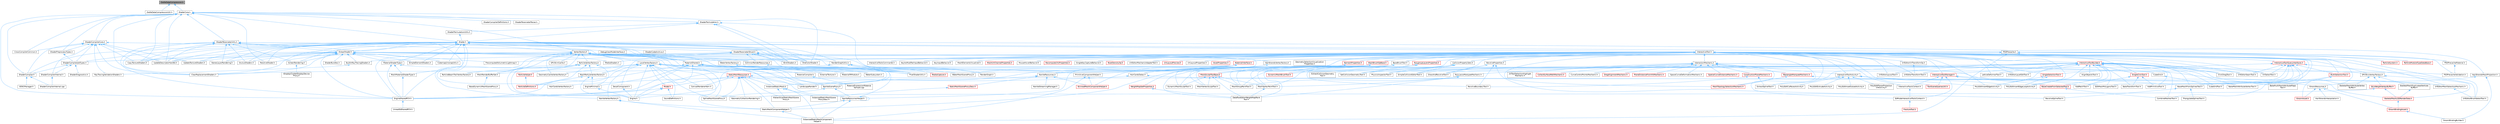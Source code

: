 digraph "OodleDataCompression.h"
{
 // INTERACTIVE_SVG=YES
 // LATEX_PDF_SIZE
  bgcolor="transparent";
  edge [fontname=Helvetica,fontsize=10,labelfontname=Helvetica,labelfontsize=10];
  node [fontname=Helvetica,fontsize=10,shape=box,height=0.2,width=0.4];
  Node1 [id="Node000001",label="OodleDataCompression.h",height=0.2,width=0.4,color="gray40", fillcolor="grey60", style="filled", fontcolor="black",tooltip=" "];
  Node1 -> Node2 [id="edge1_Node000001_Node000002",dir="back",color="steelblue1",style="solid",tooltip=" "];
  Node2 [id="Node000002",label="OodleDataCompressionUtil.h",height=0.2,width=0.4,color="grey40", fillcolor="white", style="filled",URL="$dc/df8/OodleDataCompressionUtil_8h.html",tooltip=" "];
  Node1 -> Node3 [id="edge2_Node000001_Node000003",dir="back",color="steelblue1",style="solid",tooltip=" "];
  Node3 [id="Node000003",label="ShaderCore.h",height=0.2,width=0.4,color="grey40", fillcolor="white", style="filled",URL="$d2/dc9/ShaderCore_8h.html",tooltip=" "];
  Node3 -> Node4 [id="edge3_Node000003_Node000004",dir="back",color="steelblue1",style="solid",tooltip=" "];
  Node4 [id="Node000004",label="ClearReplacementShaders.h",height=0.2,width=0.4,color="grey40", fillcolor="white", style="filled",URL="$d9/d4e/ClearReplacementShaders_8h.html",tooltip=" "];
  Node3 -> Node5 [id="edge4_Node000003_Node000005",dir="back",color="steelblue1",style="solid",tooltip=" "];
  Node5 [id="Node000005",label="CopyTextureShaders.h",height=0.2,width=0.4,color="grey40", fillcolor="white", style="filled",URL="$dc/d7f/CopyTextureShaders_8h.html",tooltip=" "];
  Node3 -> Node6 [id="edge5_Node000003_Node000006",dir="back",color="steelblue1",style="solid",tooltip=" "];
  Node6 [id="Node000006",label="CrossCompilerCommon.h",height=0.2,width=0.4,color="grey40", fillcolor="white", style="filled",URL="$d4/d2c/CrossCompilerCommon_8h.html",tooltip=" "];
  Node3 -> Node7 [id="edge6_Node000003_Node000007",dir="back",color="steelblue1",style="solid",tooltip=" "];
  Node7 [id="Node000007",label="EngineSharedPCH.h",height=0.2,width=0.4,color="grey40", fillcolor="white", style="filled",URL="$dc/dbb/EngineSharedPCH_8h.html",tooltip=" "];
  Node7 -> Node8 [id="edge7_Node000007_Node000008",dir="back",color="steelblue1",style="solid",tooltip=" "];
  Node8 [id="Node000008",label="UnrealEdSharedPCH.h",height=0.2,width=0.4,color="grey40", fillcolor="white", style="filled",URL="$d1/de6/UnrealEdSharedPCH_8h.html",tooltip=" "];
  Node3 -> Node9 [id="edge8_Node000003_Node000009",dir="back",color="steelblue1",style="solid",tooltip=" "];
  Node9 [id="Node000009",label="OneColorShader.h",height=0.2,width=0.4,color="grey40", fillcolor="white", style="filled",URL="$dc/d2c/OneColorShader_8h.html",tooltip=" "];
  Node3 -> Node10 [id="edge9_Node000003_Node000010",dir="back",color="steelblue1",style="solid",tooltip=" "];
  Node10 [id="Node000010",label="ResolveShader.h",height=0.2,width=0.4,color="grey40", fillcolor="white", style="filled",URL="$d0/d1c/ResolveShader_8h.html",tooltip=" "];
  Node3 -> Node11 [id="edge10_Node000003_Node000011",dir="back",color="steelblue1",style="solid",tooltip=" "];
  Node11 [id="Node000011",label="Shader.h",height=0.2,width=0.4,color="grey40", fillcolor="white", style="filled",URL="$d2/dac/Shader_8h.html",tooltip=" "];
  Node11 -> Node12 [id="edge11_Node000011_Node000012",dir="back",color="steelblue1",style="solid",tooltip=" "];
  Node12 [id="Node000012",label="BinkShaders.h",height=0.2,width=0.4,color="grey40", fillcolor="white", style="filled",URL="$d8/d97/BinkShaders_8h.html",tooltip=" "];
  Node11 -> Node4 [id="edge12_Node000011_Node000004",dir="back",color="steelblue1",style="solid",tooltip=" "];
  Node11 -> Node13 [id="edge13_Node000011_Node000013",dir="back",color="steelblue1",style="solid",tooltip=" "];
  Node13 [id="Node000013",label="CommonRenderResources.h",height=0.2,width=0.4,color="grey40", fillcolor="white", style="filled",URL="$d3/d27/CommonRenderResources_8h.html",tooltip=" "];
  Node13 -> Node14 [id="edge14_Node000013_Node000014",dir="back",color="steelblue1",style="solid",tooltip=" "];
  Node14 [id="Node000014",label="PixelShaderUtils.h",height=0.2,width=0.4,color="grey40", fillcolor="white", style="filled",URL="$d1/dc7/PixelShaderUtils_8h.html",tooltip=" "];
  Node11 -> Node5 [id="edge15_Node000011_Node000005",dir="back",color="steelblue1",style="solid",tooltip=" "];
  Node11 -> Node15 [id="edge16_Node000011_Node000015",dir="back",color="steelblue1",style="solid",tooltip=" "];
  Node15 [id="Node000015",label="CubemapUnwrapUtils.h",height=0.2,width=0.4,color="grey40", fillcolor="white", style="filled",URL="$dd/d68/CubemapUnwrapUtils_8h.html",tooltip=" "];
  Node11 -> Node16 [id="edge17_Node000011_Node000016",dir="back",color="steelblue1",style="solid",tooltip=" "];
  Node16 [id="Node000016",label="DebugViewModeInterface.h",height=0.2,width=0.4,color="grey40", fillcolor="white", style="filled",URL="$d9/dfb/DebugViewModeInterface_8h.html",tooltip=" "];
  Node11 -> Node7 [id="edge18_Node000011_Node000007",dir="back",color="steelblue1",style="solid",tooltip=" "];
  Node11 -> Node17 [id="edge19_Node000011_Node000017",dir="back",color="steelblue1",style="solid",tooltip=" "];
  Node17 [id="Node000017",label="GlobalShader.h",height=0.2,width=0.4,color="grey40", fillcolor="white", style="filled",URL="$db/de3/GlobalShader_8h.html",tooltip=" "];
  Node17 -> Node12 [id="edge20_Node000017_Node000012",dir="back",color="steelblue1",style="solid",tooltip=" "];
  Node17 -> Node18 [id="edge21_Node000017_Node000018",dir="back",color="steelblue1",style="solid",tooltip=" "];
  Node18 [id="Node000018",label="BuiltInRayTracingShaders.h",height=0.2,width=0.4,color="grey40", fillcolor="white", style="filled",URL="$d4/d9b/BuiltInRayTracingShaders_8h.html",tooltip=" "];
  Node18 -> Node19 [id="edge22_Node000018_Node000019",dir="back",color="steelblue1",style="solid",tooltip=" "];
  Node19 [id="Node000019",label="RayTracingValidationShaders.h",height=0.2,width=0.4,color="grey40", fillcolor="white", style="filled",URL="$d2/d6c/RayTracingValidationShaders_8h.html",tooltip=" "];
  Node17 -> Node4 [id="edge23_Node000017_Node000004",dir="back",color="steelblue1",style="solid",tooltip=" "];
  Node17 -> Node13 [id="edge24_Node000017_Node000013",dir="back",color="steelblue1",style="solid",tooltip=" "];
  Node17 -> Node5 [id="edge25_Node000017_Node000005",dir="back",color="steelblue1",style="solid",tooltip=" "];
  Node17 -> Node15 [id="edge26_Node000017_Node000015",dir="back",color="steelblue1",style="solid",tooltip=" "];
  Node17 -> Node7 [id="edge27_Node000017_Node000007",dir="back",color="steelblue1",style="solid",tooltip=" "];
  Node17 -> Node20 [id="edge28_Node000017_Node000020",dir="back",color="steelblue1",style="solid",tooltip=" "];
  Node20 [id="Node000020",label="MaterialShaderType.h",height=0.2,width=0.4,color="grey40", fillcolor="white", style="filled",URL="$d9/d8e/MaterialShaderType_8h.html",tooltip=" "];
  Node20 -> Node7 [id="edge29_Node000020_Node000007",dir="back",color="steelblue1",style="solid",tooltip=" "];
  Node20 -> Node21 [id="edge30_Node000020_Node000021",dir="back",color="steelblue1",style="solid",tooltip=" "];
  Node21 [id="Node000021",label="MeshMaterialShaderType.h",height=0.2,width=0.4,color="grey40", fillcolor="white", style="filled",URL="$d1/d45/MeshMaterialShaderType_8h.html",tooltip=" "];
  Node21 -> Node7 [id="edge31_Node000021_Node000007",dir="back",color="steelblue1",style="solid",tooltip=" "];
  Node20 -> Node22 [id="edge32_Node000020_Node000022",dir="back",color="steelblue1",style="solid",tooltip=" "];
  Node22 [id="Node000022",label="NaniteResourcesHelper.h",height=0.2,width=0.4,color="grey40", fillcolor="white", style="filled",URL="$dc/d48/NaniteResourcesHelper_8h.html",tooltip=" "];
  Node22 -> Node23 [id="edge33_Node000022_Node000023",dir="back",color="steelblue1",style="solid",tooltip=" "];
  Node23 [id="Node000023",label="InstancedStaticMeshComponent\lHelper.h",height=0.2,width=0.4,color="grey40", fillcolor="white", style="filled",URL="$dc/dc7/InstancedStaticMeshComponentHelper_8h.html",tooltip=" "];
  Node22 -> Node22 [id="edge34_Node000022_Node000022",dir="back",color="steelblue1",style="solid",tooltip=" "];
  Node22 -> Node24 [id="edge35_Node000022_Node000024",dir="back",color="steelblue1",style="solid",tooltip=" "];
  Node24 [id="Node000024",label="StaticMeshComponentHelper.h",height=0.2,width=0.4,color="grey40", fillcolor="white", style="filled",URL="$dc/dc1/StaticMeshComponentHelper_8h.html",tooltip=" "];
  Node24 -> Node23 [id="edge36_Node000024_Node000023",dir="back",color="steelblue1",style="solid",tooltip=" "];
  Node17 -> Node25 [id="edge37_Node000017_Node000025",dir="back",color="steelblue1",style="solid",tooltip=" "];
  Node25 [id="Node000025",label="MediaShaders.h",height=0.2,width=0.4,color="grey40", fillcolor="white", style="filled",URL="$de/dcb/MediaShaders_8h.html",tooltip=" "];
  Node17 -> Node26 [id="edge38_Node000017_Node000026",dir="back",color="steelblue1",style="solid",tooltip=" "];
  Node26 [id="Node000026",label="OculusShaders.h",height=0.2,width=0.4,color="grey40", fillcolor="white", style="filled",URL="$d5/d66/OculusShaders_8h.html",tooltip=" "];
  Node17 -> Node9 [id="edge39_Node000017_Node000009",dir="back",color="steelblue1",style="solid",tooltip=" "];
  Node17 -> Node14 [id="edge40_Node000017_Node000014",dir="back",color="steelblue1",style="solid",tooltip=" "];
  Node17 -> Node27 [id="edge41_Node000017_Node000027",dir="back",color="steelblue1",style="solid",tooltip=" "];
  Node27 [id="Node000027",label="PrecomputedVolumetricLightmap.h",height=0.2,width=0.4,color="grey40", fillcolor="white", style="filled",URL="$d8/d75/PrecomputedVolumetricLightmap_8h.html",tooltip=" "];
  Node17 -> Node10 [id="edge42_Node000017_Node000010",dir="back",color="steelblue1",style="solid",tooltip=" "];
  Node17 -> Node28 [id="edge43_Node000017_Node000028",dir="back",color="steelblue1",style="solid",tooltip=" "];
  Node28 [id="Node000028",label="ScreenRendering.h",height=0.2,width=0.4,color="grey40", fillcolor="white", style="filled",URL="$d8/d7a/ScreenRendering_8h.html",tooltip=" "];
  Node28 -> Node29 [id="edge44_Node000028_Node000029",dir="back",color="steelblue1",style="solid",tooltip=" "];
  Node29 [id="Node000029",label="IDisplayClusterDisplayDevice\lProxy.h",height=0.2,width=0.4,color="grey40", fillcolor="white", style="filled",URL="$dd/d48/IDisplayClusterDisplayDeviceProxy_8h.html",tooltip=" "];
  Node17 -> Node30 [id="edge45_Node000017_Node000030",dir="back",color="steelblue1",style="solid",tooltip=" "];
  Node30 [id="Node000030",label="ShaderBundles.h",height=0.2,width=0.4,color="grey40", fillcolor="white", style="filled",URL="$d9/d8b/ShaderBundles_8h.html",tooltip=" "];
  Node17 -> Node31 [id="edge46_Node000017_Node000031",dir="back",color="steelblue1",style="solid",tooltip=" "];
  Node31 [id="Node000031",label="SimpleElementShaders.h",height=0.2,width=0.4,color="grey40", fillcolor="white", style="filled",URL="$d3/df4/SimpleElementShaders_8h.html",tooltip=" "];
  Node17 -> Node32 [id="edge47_Node000017_Node000032",dir="back",color="steelblue1",style="solid",tooltip=" "];
  Node32 [id="Node000032",label="StereoLayerRendering.h",height=0.2,width=0.4,color="grey40", fillcolor="white", style="filled",URL="$d9/dee/StereoLayerRendering_8h.html",tooltip=" "];
  Node17 -> Node33 [id="edge48_Node000017_Node000033",dir="back",color="steelblue1",style="solid",tooltip=" "];
  Node33 [id="Node000033",label="UpdateDescriptorHandle.h",height=0.2,width=0.4,color="grey40", fillcolor="white", style="filled",URL="$d4/dfc/UpdateDescriptorHandle_8h.html",tooltip=" "];
  Node17 -> Node34 [id="edge49_Node000017_Node000034",dir="back",color="steelblue1",style="solid",tooltip=" "];
  Node34 [id="Node000034",label="UpdateTextureShaders.h",height=0.2,width=0.4,color="grey40", fillcolor="white", style="filled",URL="$d6/d1e/UpdateTextureShaders_8h.html",tooltip=" "];
  Node11 -> Node35 [id="edge50_Node000011_Node000035",dir="back",color="steelblue1",style="solid",tooltip=" "];
  Node35 [id="Node000035",label="HairStrandsMeshProjection.h",height=0.2,width=0.4,color="grey40", fillcolor="white", style="filled",URL="$d9/d55/HairStrandsMeshProjection_8h.html",tooltip=" "];
  Node35 -> Node36 [id="edge51_Node000035_Node000036",dir="back",color="steelblue1",style="solid",tooltip=" "];
  Node36 [id="Node000036",label="GroomBindingBuilder.h",height=0.2,width=0.4,color="grey40", fillcolor="white", style="filled",URL="$d2/d2f/GroomBindingBuilder_8h.html",tooltip=" "];
  Node35 -> Node37 [id="edge52_Node000035_Node000037",dir="back",color="steelblue1",style="solid",tooltip=" "];
  Node37 [id="Node000037",label="GroomResources.h",height=0.2,width=0.4,color="grey40", fillcolor="white", style="filled",URL="$d0/d70/GroomResources_8h.html",tooltip=" "];
  Node37 -> Node38 [id="edge53_Node000037_Node000038",dir="back",color="steelblue1",style="solid",tooltip=" "];
  Node38 [id="Node000038",label="GroomAsset.h",height=0.2,width=0.4,color="red", fillcolor="#FFF0F0", style="filled",URL="$d8/df1/GroomAsset_8h.html",tooltip=" "];
  Node37 -> Node45 [id="edge54_Node000037_Node000045",dir="back",color="steelblue1",style="solid",tooltip=" "];
  Node45 [id="Node000045",label="GroomBindingAsset.h",height=0.2,width=0.4,color="red", fillcolor="#FFF0F0", style="filled",URL="$de/d26/GroomBindingAsset_8h.html",tooltip=" "];
  Node45 -> Node36 [id="edge55_Node000045_Node000036",dir="back",color="steelblue1",style="solid",tooltip=" "];
  Node37 -> Node48 [id="edge56_Node000037_Node000048",dir="back",color="steelblue1",style="solid",tooltip=" "];
  Node48 [id="Node000048",label="HairStrandsInterpolation.h",height=0.2,width=0.4,color="grey40", fillcolor="white", style="filled",URL="$de/dab/HairStrandsInterpolation_8h.html",tooltip=" "];
  Node11 -> Node49 [id="edge57_Node000011_Node000049",dir="back",color="steelblue1",style="solid",tooltip=" "];
  Node49 [id="Node000049",label="InteractiveTool.h",height=0.2,width=0.4,color="grey40", fillcolor="white", style="filled",URL="$d5/d55/InteractiveTool_8h.html",tooltip=" "];
  Node49 -> Node50 [id="edge58_Node000049_Node000050",dir="back",color="steelblue1",style="solid",tooltip=" "];
  Node50 [id="Node000050",label="BaseBrushTool.h",height=0.2,width=0.4,color="grey40", fillcolor="white", style="filled",URL="$d9/d0b/BaseBrushTool_8h.html",tooltip=" "];
  Node50 -> Node51 [id="edge59_Node000050_Node000051",dir="back",color="steelblue1",style="solid",tooltip=" "];
  Node51 [id="Node000051",label="DataflowEditorWeightMapPaint\lTool.h",height=0.2,width=0.4,color="grey40", fillcolor="white", style="filled",URL="$db/d46/DataflowEditorWeightMapPaintTool_8h.html",tooltip=" "];
  Node50 -> Node52 [id="edge60_Node000050_Node000052",dir="back",color="steelblue1",style="solid",tooltip=" "];
  Node52 [id="Node000052",label="DynamicMeshBrushTool.h",height=0.2,width=0.4,color="red", fillcolor="#FFF0F0", style="filled",URL="$da/d04/DynamicMeshBrushTool_8h.html",tooltip=" "];
  Node50 -> Node56 [id="edge61_Node000050_Node000056",dir="back",color="steelblue1",style="solid",tooltip=" "];
  Node56 [id="Node000056",label="DynamicMeshSculptTool.h",height=0.2,width=0.4,color="grey40", fillcolor="white", style="filled",URL="$d6/d16/DynamicMeshSculptTool_8h.html",tooltip=" "];
  Node50 -> Node57 [id="edge62_Node000050_Node000057",dir="back",color="steelblue1",style="solid",tooltip=" "];
  Node57 [id="Node000057",label="MeshGroupPaintTool.h",height=0.2,width=0.4,color="grey40", fillcolor="white", style="filled",URL="$dd/d04/MeshGroupPaintTool_8h.html",tooltip=" "];
  Node50 -> Node58 [id="edge63_Node000050_Node000058",dir="back",color="steelblue1",style="solid",tooltip=" "];
  Node58 [id="Node000058",label="MeshSculptToolBase.h",height=0.2,width=0.4,color="red", fillcolor="#FFF0F0", style="filled",URL="$d8/d2a/MeshSculptToolBase_8h.html",tooltip=" "];
  Node58 -> Node51 [id="edge64_Node000058_Node000051",dir="back",color="steelblue1",style="solid",tooltip=" "];
  Node58 -> Node56 [id="edge65_Node000058_Node000056",dir="back",color="steelblue1",style="solid",tooltip=" "];
  Node58 -> Node57 [id="edge66_Node000058_Node000057",dir="back",color="steelblue1",style="solid",tooltip=" "];
  Node58 -> Node60 [id="edge67_Node000058_Node000060",dir="back",color="steelblue1",style="solid",tooltip=" "];
  Node60 [id="Node000060",label="MeshVertexPaintTool.h",height=0.2,width=0.4,color="grey40", fillcolor="white", style="filled",URL="$db/d74/MeshVertexPaintTool_8h.html",tooltip=" "];
  Node60 -> Node51 [id="edge68_Node000060_Node000051",dir="back",color="steelblue1",style="solid",tooltip=" "];
  Node58 -> Node61 [id="edge69_Node000058_Node000061",dir="back",color="steelblue1",style="solid",tooltip=" "];
  Node61 [id="Node000061",label="MeshVertexSculptTool.h",height=0.2,width=0.4,color="grey40", fillcolor="white", style="filled",URL="$dc/da6/MeshVertexSculptTool_8h.html",tooltip=" "];
  Node50 -> Node60 [id="edge70_Node000050_Node000060",dir="back",color="steelblue1",style="solid",tooltip=" "];
  Node50 -> Node61 [id="edge71_Node000050_Node000061",dir="back",color="steelblue1",style="solid",tooltip=" "];
  Node49 -> Node62 [id="edge72_Node000049_Node000062",dir="back",color="steelblue1",style="solid",tooltip=" "];
  Node62 [id="Node000062",label="BaseMeshFromSplinesTool.h",height=0.2,width=0.4,color="grey40", fillcolor="white", style="filled",URL="$da/d31/BaseMeshFromSplinesTool_8h.html",tooltip=" "];
  Node62 -> Node63 [id="edge73_Node000062_Node000063",dir="back",color="steelblue1",style="solid",tooltip=" "];
  Node63 [id="Node000063",label="RevolveSplineTool.h",height=0.2,width=0.4,color="grey40", fillcolor="white", style="filled",URL="$d3/d36/RevolveSplineTool_8h.html",tooltip=" "];
  Node62 -> Node64 [id="edge74_Node000062_Node000064",dir="back",color="steelblue1",style="solid",tooltip=" "];
  Node64 [id="Node000064",label="TriangulateSplinesTool.h",height=0.2,width=0.4,color="grey40", fillcolor="white", style="filled",URL="$d9/de6/TriangulateSplinesTool_8h.html",tooltip=" "];
  Node49 -> Node65 [id="edge75_Node000049_Node000065",dir="back",color="steelblue1",style="solid",tooltip=" "];
  Node65 [id="Node000065",label="ClickDragTool.h",height=0.2,width=0.4,color="grey40", fillcolor="white", style="filled",URL="$da/d12/ClickDragTool_8h.html",tooltip=" "];
  Node49 -> Node66 [id="edge76_Node000049_Node000066",dir="back",color="steelblue1",style="solid",tooltip=" "];
  Node66 [id="Node000066",label="CollisionPropertySets.h",height=0.2,width=0.4,color="grey40", fillcolor="white", style="filled",URL="$df/dda/CollisionPropertySets_8h.html",tooltip=" "];
  Node66 -> Node67 [id="edge77_Node000066_Node000067",dir="back",color="steelblue1",style="solid",tooltip=" "];
  Node67 [id="Node000067",label="ExtractCollisionGeometry\lTool.h",height=0.2,width=0.4,color="grey40", fillcolor="white", style="filled",URL="$d6/dbd/ExtractCollisionGeometryTool_8h.html",tooltip=" "];
  Node66 -> Node68 [id="edge78_Node000066_Node000068",dir="back",color="steelblue1",style="solid",tooltip=" "];
  Node68 [id="Node000068",label="PhysicsInspectorTool.h",height=0.2,width=0.4,color="grey40", fillcolor="white", style="filled",URL="$d8/d53/PhysicsInspectorTool_8h.html",tooltip=" "];
  Node66 -> Node69 [id="edge79_Node000066_Node000069",dir="back",color="steelblue1",style="solid",tooltip=" "];
  Node69 [id="Node000069",label="SetCollisionGeometryTool.h",height=0.2,width=0.4,color="grey40", fillcolor="white", style="filled",URL="$d0/de6/SetCollisionGeometryTool_8h.html",tooltip=" "];
  Node66 -> Node70 [id="edge80_Node000066_Node000070",dir="back",color="steelblue1",style="solid",tooltip=" "];
  Node70 [id="Node000070",label="SimpleCollisionEditorTool.h",height=0.2,width=0.4,color="grey40", fillcolor="white", style="filled",URL="$d0/dbe/SimpleCollisionEditorTool_8h.html",tooltip=" "];
  Node49 -> Node71 [id="edge81_Node000049_Node000071",dir="back",color="steelblue1",style="solid",tooltip=" "];
  Node71 [id="Node000071",label="CubeGridTool.h",height=0.2,width=0.4,color="grey40", fillcolor="white", style="filled",URL="$d3/d38/CubeGridTool_8h.html",tooltip=" "];
  Node49 -> Node72 [id="edge82_Node000049_Node000072",dir="back",color="steelblue1",style="solid",tooltip=" "];
  Node72 [id="Node000072",label="DrawAndRevolveTool.h",height=0.2,width=0.4,color="grey40", fillcolor="white", style="filled",URL="$d8/d06/DrawAndRevolveTool_8h.html",tooltip=" "];
  Node49 -> Node73 [id="edge83_Node000049_Node000073",dir="back",color="steelblue1",style="solid",tooltip=" "];
  Node73 [id="Node000073",label="EdModeInteractiveToolsContext.h",height=0.2,width=0.4,color="grey40", fillcolor="white", style="filled",URL="$d7/da4/EdModeInteractiveToolsContext_8h.html",tooltip=" "];
  Node73 -> Node74 [id="edge84_Node000073_Node000074",dir="back",color="steelblue1",style="solid",tooltip=" "];
  Node74 [id="Node000074",label="FractureTool.h",height=0.2,width=0.4,color="red", fillcolor="#FFF0F0", style="filled",URL="$d4/d30/FractureTool_8h.html",tooltip=" "];
  Node49 -> Node76 [id="edge85_Node000049_Node000076",dir="back",color="steelblue1",style="solid",tooltip=" "];
  Node76 [id="Node000076",label="ExtractSplineTool.h",height=0.2,width=0.4,color="grey40", fillcolor="white", style="filled",URL="$d3/d4d/ExtractSplineTool_8h.html",tooltip=" "];
  Node49 -> Node77 [id="edge86_Node000049_Node000077",dir="back",color="steelblue1",style="solid",tooltip=" "];
  Node77 [id="Node000077",label="GeometrySelectionVisualization\lProperties.h",height=0.2,width=0.4,color="grey40", fillcolor="white", style="filled",URL="$d0/d90/GeometrySelectionVisualizationProperties_8h.html",tooltip=" "];
  Node49 -> Node78 [id="edge87_Node000049_Node000078",dir="back",color="steelblue1",style="solid",tooltip=" "];
  Node78 [id="Node000078",label="InteractionMechanic.h",height=0.2,width=0.4,color="grey40", fillcolor="white", style="filled",URL="$df/d30/InteractionMechanic_8h.html",tooltip=" "];
  Node78 -> Node79 [id="edge88_Node000078_Node000079",dir="back",color="steelblue1",style="solid",tooltip=" "];
  Node79 [id="Node000079",label="CollectSurfacePathMechanic.h",height=0.2,width=0.4,color="red", fillcolor="#FFF0F0", style="filled",URL="$d5/dd0/CollectSurfacePathMechanic_8h.html",tooltip=" "];
  Node78 -> Node81 [id="edge89_Node000078_Node000081",dir="back",color="steelblue1",style="solid",tooltip=" "];
  Node81 [id="Node000081",label="ConstructionPlaneMechanic.h",height=0.2,width=0.4,color="red", fillcolor="#FFF0F0", style="filled",URL="$dd/dd6/ConstructionPlaneMechanic_8h.html",tooltip=" "];
  Node81 -> Node76 [id="edge90_Node000081_Node000076",dir="back",color="steelblue1",style="solid",tooltip=" "];
  Node81 -> Node84 [id="edge91_Node000081_Node000084",dir="back",color="steelblue1",style="solid",tooltip=" "];
  Node84 [id="Node000084",label="RevolveBoundaryTool.h",height=0.2,width=0.4,color="grey40", fillcolor="white", style="filled",URL="$da/dce/RevolveBoundaryTool_8h.html",tooltip=" "];
  Node78 -> Node85 [id="edge92_Node000078_Node000085",dir="back",color="steelblue1",style="solid",tooltip=" "];
  Node85 [id="Node000085",label="CubeGrid.h",height=0.2,width=0.4,color="grey40", fillcolor="white", style="filled",URL="$d3/d23/CubeGrid_8h.html",tooltip=" "];
  Node85 -> Node71 [id="edge93_Node000085_Node000071",dir="back",color="steelblue1",style="solid",tooltip=" "];
  Node78 -> Node86 [id="edge94_Node000078_Node000086",dir="back",color="steelblue1",style="solid",tooltip=" "];
  Node86 [id="Node000086",label="CurveControlPointsMechanic.h",height=0.2,width=0.4,color="grey40", fillcolor="white", style="filled",URL="$d4/d87/CurveControlPointsMechanic_8h.html",tooltip=" "];
  Node78 -> Node87 [id="edge95_Node000078_Node000087",dir="back",color="steelblue1",style="solid",tooltip=" "];
  Node87 [id="Node000087",label="DragAlignmentMechanic.h",height=0.2,width=0.4,color="red", fillcolor="#FFF0F0", style="filled",URL="$d1/d74/DragAlignmentMechanic_8h.html",tooltip=" "];
  Node78 -> Node89 [id="edge96_Node000078_Node000089",dir="back",color="steelblue1",style="solid",tooltip=" "];
  Node89 [id="Node000089",label="InteractiveToolActivity.h",height=0.2,width=0.4,color="grey40", fillcolor="white", style="filled",URL="$da/de4/InteractiveToolActivity_8h.html",tooltip=" "];
  Node89 -> Node90 [id="edge97_Node000089_Node000090",dir="back",color="steelblue1",style="solid",tooltip=" "];
  Node90 [id="Node000090",label="EditMeshPolygonsTool.h",height=0.2,width=0.4,color="grey40", fillcolor="white", style="filled",URL="$d5/d72/EditMeshPolygonsTool_8h.html",tooltip=" "];
  Node89 -> Node91 [id="edge98_Node000089_Node000091",dir="back",color="steelblue1",style="solid",tooltip=" "];
  Node91 [id="Node000091",label="PolyEditCutFacesActivity.h",height=0.2,width=0.4,color="grey40", fillcolor="white", style="filled",URL="$d4/db0/PolyEditCutFacesActivity_8h.html",tooltip=" "];
  Node89 -> Node92 [id="edge99_Node000089_Node000092",dir="back",color="steelblue1",style="solid",tooltip=" "];
  Node92 [id="Node000092",label="PolyEditExtrudeActivity.h",height=0.2,width=0.4,color="grey40", fillcolor="white", style="filled",URL="$db/d72/PolyEditExtrudeActivity_8h.html",tooltip=" "];
  Node89 -> Node93 [id="edge100_Node000089_Node000093",dir="back",color="steelblue1",style="solid",tooltip=" "];
  Node93 [id="Node000093",label="PolyEditInsertEdgeActivity.h",height=0.2,width=0.4,color="grey40", fillcolor="white", style="filled",URL="$d1/d26/PolyEditInsertEdgeActivity_8h.html",tooltip=" "];
  Node89 -> Node94 [id="edge101_Node000089_Node000094",dir="back",color="steelblue1",style="solid",tooltip=" "];
  Node94 [id="Node000094",label="PolyEditInsertEdgeLoopActivity.h",height=0.2,width=0.4,color="grey40", fillcolor="white", style="filled",URL="$d5/d37/PolyEditInsertEdgeLoopActivity_8h.html",tooltip=" "];
  Node89 -> Node95 [id="edge102_Node000089_Node000095",dir="back",color="steelblue1",style="solid",tooltip=" "];
  Node95 [id="Node000095",label="PolyEditInsetOutsetActivity.h",height=0.2,width=0.4,color="grey40", fillcolor="white", style="filled",URL="$dd/d82/PolyEditInsetOutsetActivity_8h.html",tooltip=" "];
  Node89 -> Node96 [id="edge103_Node000089_Node000096",dir="back",color="steelblue1",style="solid",tooltip=" "];
  Node96 [id="Node000096",label="PolyEditPlanarProjection\lUVActivity.h",height=0.2,width=0.4,color="grey40", fillcolor="white", style="filled",URL="$d7/d84/PolyEditPlanarProjectionUVActivity_8h.html",tooltip=" "];
  Node78 -> Node97 [id="edge104_Node000078_Node000097",dir="back",color="steelblue1",style="solid",tooltip=" "];
  Node97 [id="Node000097",label="MeshTopologySelectionMechanic.h",height=0.2,width=0.4,color="red", fillcolor="#FFF0F0", style="filled",URL="$d5/d15/MeshTopologySelectionMechanic_8h.html",tooltip=" "];
  Node78 -> Node101 [id="edge105_Node000078_Node000101",dir="back",color="steelblue1",style="solid",tooltip=" "];
  Node101 [id="Node000101",label="PlaneDistanceFromHitMechanic.h",height=0.2,width=0.4,color="red", fillcolor="#FFF0F0", style="filled",URL="$dc/dea/PlaneDistanceFromHitMechanic_8h.html",tooltip=" "];
  Node78 -> Node103 [id="edge106_Node000078_Node000103",dir="back",color="steelblue1",style="solid",tooltip=" "];
  Node103 [id="Node000103",label="PolyLassoMarqueeMechanic.h",height=0.2,width=0.4,color="grey40", fillcolor="white", style="filled",URL="$dc/dfc/PolyLassoMarqueeMechanic_8h.html",tooltip=" "];
  Node103 -> Node51 [id="edge107_Node000103_Node000051",dir="back",color="steelblue1",style="solid",tooltip=" "];
  Node103 -> Node57 [id="edge108_Node000103_Node000057",dir="back",color="steelblue1",style="solid",tooltip=" "];
  Node103 -> Node60 [id="edge109_Node000103_Node000060",dir="back",color="steelblue1",style="solid",tooltip=" "];
  Node78 -> Node104 [id="edge110_Node000078_Node000104",dir="back",color="steelblue1",style="solid",tooltip=" "];
  Node104 [id="Node000104",label="RectangleMarqueeMechanic.h",height=0.2,width=0.4,color="red", fillcolor="#FFF0F0", style="filled",URL="$d5/de9/RectangleMarqueeMechanic_8h.html",tooltip=" "];
  Node104 -> Node97 [id="edge111_Node000104_Node000097",dir="back",color="steelblue1",style="solid",tooltip=" "];
  Node104 -> Node107 [id="edge112_Node000104_Node000107",dir="back",color="steelblue1",style="solid",tooltip=" "];
  Node107 [id="Node000107",label="UVEditorMeshSelectionMechanic.h",height=0.2,width=0.4,color="grey40", fillcolor="white", style="filled",URL="$d2/d73/UVEditorMeshSelectionMechanic_8h.html",tooltip=" "];
  Node107 -> Node108 [id="edge113_Node000107_Node000108",dir="back",color="steelblue1",style="solid",tooltip=" "];
  Node108 [id="Node000108",label="UVEditorBrushSelectTool.h",height=0.2,width=0.4,color="grey40", fillcolor="white", style="filled",URL="$dd/d97/UVEditorBrushSelectTool_8h.html",tooltip=" "];
  Node78 -> Node109 [id="edge114_Node000078_Node000109",dir="back",color="steelblue1",style="solid",tooltip=" "];
  Node109 [id="Node000109",label="SpaceCurveDeformationMechanic.h",height=0.2,width=0.4,color="grey40", fillcolor="white", style="filled",URL="$d0/d4d/SpaceCurveDeformationMechanic_8h.html",tooltip=" "];
  Node78 -> Node110 [id="edge115_Node000078_Node000110",dir="back",color="steelblue1",style="solid",tooltip=" "];
  Node110 [id="Node000110",label="SpatialCurveDistanceMechanic.h",height=0.2,width=0.4,color="red", fillcolor="#FFF0F0", style="filled",URL="$d3/d29/SpatialCurveDistanceMechanic_8h.html",tooltip=" "];
  Node78 -> Node107 [id="edge116_Node000078_Node000107",dir="back",color="steelblue1",style="solid",tooltip=" "];
  Node78 -> Node111 [id="edge117_Node000078_Node000111",dir="back",color="steelblue1",style="solid",tooltip=" "];
  Node111 [id="Node000111",label="UVToolSelectionHighlight\lMechanic.h",height=0.2,width=0.4,color="grey40", fillcolor="white", style="filled",URL="$d9/d8a/UVToolSelectionHighlightMechanic_8h.html",tooltip=" "];
  Node49 -> Node89 [id="edge118_Node000049_Node000089",dir="back",color="steelblue1",style="solid",tooltip=" "];
  Node49 -> Node112 [id="edge119_Node000049_Node000112",dir="back",color="steelblue1",style="solid",tooltip=" "];
  Node112 [id="Node000112",label="InteractiveToolBuilder.h",height=0.2,width=0.4,color="red", fillcolor="#FFF0F0", style="filled",URL="$d1/d03/InteractiveToolBuilder_8h.html",tooltip=" "];
  Node112 -> Node113 [id="edge120_Node000112_Node000113",dir="back",color="steelblue1",style="solid",tooltip=" "];
  Node113 [id="Node000113",label="AddPatchTool.h",height=0.2,width=0.4,color="grey40", fillcolor="white", style="filled",URL="$d5/deb/AddPatchTool_8h.html",tooltip=" "];
  Node112 -> Node114 [id="edge121_Node000112_Node000114",dir="back",color="steelblue1",style="solid",tooltip=" "];
  Node114 [id="Node000114",label="AddPrimitiveTool.h",height=0.2,width=0.4,color="grey40", fillcolor="white", style="filled",URL="$d5/dbf/AddPrimitiveTool_8h.html",tooltip=" "];
  Node112 -> Node115 [id="edge122_Node000112_Node000115",dir="back",color="steelblue1",style="solid",tooltip=" "];
  Node115 [id="Node000115",label="AlignObjectsTool.h",height=0.2,width=0.4,color="grey40", fillcolor="white", style="filled",URL="$da/d25/AlignObjectsTool_8h.html",tooltip=" "];
  Node112 -> Node116 [id="edge123_Node000112_Node000116",dir="back",color="steelblue1",style="solid",tooltip=" "];
  Node116 [id="Node000116",label="BakeMeshAttributeVertexTool.h",height=0.2,width=0.4,color="grey40", fillcolor="white", style="filled",URL="$d6/d76/BakeMeshAttributeVertexTool_8h.html",tooltip=" "];
  Node112 -> Node117 [id="edge124_Node000112_Node000117",dir="back",color="steelblue1",style="solid",tooltip=" "];
  Node117 [id="Node000117",label="BakeMultiMeshAttributeMaps\lTool.h",height=0.2,width=0.4,color="grey40", fillcolor="white", style="filled",URL="$d7/d65/BakeMultiMeshAttributeMapsTool_8h.html",tooltip=" "];
  Node112 -> Node118 [id="edge125_Node000112_Node000118",dir="back",color="steelblue1",style="solid",tooltip=" "];
  Node118 [id="Node000118",label="BakeTransformTool.h",height=0.2,width=0.4,color="grey40", fillcolor="white", style="filled",URL="$dc/d39/BakeTransformTool_8h.html",tooltip=" "];
  Node112 -> Node119 [id="edge126_Node000112_Node000119",dir="back",color="steelblue1",style="solid",tooltip=" "];
  Node119 [id="Node000119",label="BaseCreateFromSelectedTool.h",height=0.2,width=0.4,color="red", fillcolor="#FFF0F0", style="filled",URL="$de/dc7/BaseCreateFromSelectedTool_8h.html",tooltip=" "];
  Node119 -> Node125 [id="edge127_Node000119_Node000125",dir="back",color="steelblue1",style="solid",tooltip=" "];
  Node125 [id="Node000125",label="CombineMeshesTool.h",height=0.2,width=0.4,color="grey40", fillcolor="white", style="filled",URL="$dd/da3/CombineMeshesTool_8h.html",tooltip=" "];
  Node112 -> Node62 [id="edge128_Node000112_Node000062",dir="back",color="steelblue1",style="solid",tooltip=" "];
  Node112 -> Node65 [id="edge129_Node000112_Node000065",dir="back",color="steelblue1",style="solid",tooltip=" "];
  Node112 -> Node125 [id="edge130_Node000112_Node000125",dir="back",color="steelblue1",style="solid",tooltip=" "];
  Node112 -> Node71 [id="edge131_Node000112_Node000071",dir="back",color="steelblue1",style="solid",tooltip=" "];
  Node112 -> Node72 [id="edge132_Node000112_Node000072",dir="back",color="steelblue1",style="solid",tooltip=" "];
  Node112 -> Node52 [id="edge133_Node000112_Node000052",dir="back",color="steelblue1",style="solid",tooltip=" "];
  Node112 -> Node90 [id="edge134_Node000112_Node000090",dir="back",color="steelblue1",style="solid",tooltip=" "];
  Node112 -> Node76 [id="edge135_Node000112_Node000076",dir="back",color="steelblue1",style="solid",tooltip=" "];
  Node112 -> Node136 [id="edge136_Node000112_Node000136",dir="back",color="steelblue1",style="solid",tooltip=" "];
  Node136 [id="Node000136",label="InteractiveToolManager.h",height=0.2,width=0.4,color="red", fillcolor="#FFF0F0", style="filled",URL="$d0/d23/InteractiveToolManager_8h.html",tooltip=" "];
  Node136 -> Node119 [id="edge137_Node000136_Node000119",dir="back",color="steelblue1",style="solid",tooltip=" "];
  Node136 -> Node62 [id="edge138_Node000136_Node000062",dir="back",color="steelblue1",style="solid",tooltip=" "];
  Node136 -> Node73 [id="edge139_Node000136_Node000073",dir="back",color="steelblue1",style="solid",tooltip=" "];
  Node136 -> Node139 [id="edge140_Node000136_Node000139",dir="back",color="steelblue1",style="solid",tooltip=" "];
  Node139 [id="Node000139",label="InteractiveToolsContext.h",height=0.2,width=0.4,color="grey40", fillcolor="white", style="filled",URL="$d2/dfe/InteractiveToolsContext_8h.html",tooltip=" "];
  Node139 -> Node73 [id="edge141_Node000139_Node000073",dir="back",color="steelblue1",style="solid",tooltip=" "];
  Node136 -> Node155 [id="edge142_Node000136_Node000155",dir="back",color="steelblue1",style="solid",tooltip=" "];
  Node155 [id="Node000155",label="ToolSceneQueriesUtil.h",height=0.2,width=0.4,color="red", fillcolor="#FFF0F0", style="filled",URL="$d3/d9c/ToolSceneQueriesUtil_8h.html",tooltip=" "];
  Node112 -> Node168 [id="edge143_Node000112_Node000168",dir="back",color="steelblue1",style="solid",tooltip=" "];
  Node168 [id="Node000168",label="LatticeDeformerTool.h",height=0.2,width=0.4,color="grey40", fillcolor="white", style="filled",URL="$db/d83/LatticeDeformerTool_8h.html",tooltip=" "];
  Node112 -> Node68 [id="edge144_Node000112_Node000068",dir="back",color="steelblue1",style="solid",tooltip=" "];
  Node112 -> Node93 [id="edge145_Node000112_Node000093",dir="back",color="steelblue1",style="solid",tooltip=" "];
  Node112 -> Node94 [id="edge146_Node000112_Node000094",dir="back",color="steelblue1",style="solid",tooltip=" "];
  Node112 -> Node69 [id="edge147_Node000112_Node000069",dir="back",color="steelblue1",style="solid",tooltip=" "];
  Node112 -> Node70 [id="edge148_Node000112_Node000070",dir="back",color="steelblue1",style="solid",tooltip=" "];
  Node112 -> Node190 [id="edge149_Node000112_Node000190",dir="back",color="steelblue1",style="solid",tooltip=" "];
  Node190 [id="Node000190",label="SingleClickTool.h",height=0.2,width=0.4,color="red", fillcolor="#FFF0F0", style="filled",URL="$d5/d95/SingleClickTool_8h.html",tooltip=" "];
  Node190 -> Node113 [id="edge150_Node000190_Node000113",dir="back",color="steelblue1",style="solid",tooltip=" "];
  Node190 -> Node114 [id="edge151_Node000190_Node000114",dir="back",color="steelblue1",style="solid",tooltip=" "];
  Node190 -> Node118 [id="edge152_Node000190_Node000118",dir="back",color="steelblue1",style="solid",tooltip=" "];
  Node112 -> Node202 [id="edge153_Node000112_Node000202",dir="back",color="steelblue1",style="solid",tooltip=" "];
  Node202 [id="Node000202",label="UVEditorLayerEditTool.h",height=0.2,width=0.4,color="grey40", fillcolor="white", style="filled",URL="$d0/df1/UVEditorLayerEditTool_8h.html",tooltip=" "];
  Node112 -> Node161 [id="edge154_Node000112_Node000161",dir="back",color="steelblue1",style="solid",tooltip=" "];
  Node161 [id="Node000161",label="UVEditorLayoutTool.h",height=0.2,width=0.4,color="grey40", fillcolor="white", style="filled",URL="$d5/dd1/UVEditorLayoutTool_8h.html",tooltip=" "];
  Node112 -> Node203 [id="edge155_Node000112_Node000203",dir="back",color="steelblue1",style="solid",tooltip=" "];
  Node203 [id="Node000203",label="UVEditorSeamTool.h",height=0.2,width=0.4,color="grey40", fillcolor="white", style="filled",URL="$d1/dab/UVEditorSeamTool_8h.html",tooltip=" "];
  Node112 -> Node164 [id="edge156_Node000112_Node000164",dir="back",color="steelblue1",style="solid",tooltip=" "];
  Node164 [id="Node000164",label="UVEditorTransformTool.h",height=0.2,width=0.4,color="grey40", fillcolor="white", style="filled",URL="$dc/db2/UVEditorTransformTool_8h.html",tooltip=" "];
  Node112 -> Node166 [id="edge157_Node000112_Node000166",dir="back",color="steelblue1",style="solid",tooltip=" "];
  Node166 [id="Node000166",label="UVSelectTool.h",height=0.2,width=0.4,color="grey40", fillcolor="white", style="filled",URL="$de/d40/UVSelectTool_8h.html",tooltip=" "];
  Node49 -> Node136 [id="edge158_Node000049_Node000136",dir="back",color="steelblue1",style="solid",tooltip=" "];
  Node49 -> Node205 [id="edge159_Node000049_Node000205",dir="back",color="steelblue1",style="solid",tooltip=" "];
  Node205 [id="Node000205",label="InteractiveToolQueryInterfaces.h",height=0.2,width=0.4,color="red", fillcolor="#FFF0F0", style="filled",URL="$d9/d32/InteractiveToolQueryInterfaces_8h.html",tooltip=" "];
  Node205 -> Node114 [id="edge160_Node000205_Node000114",dir="back",color="steelblue1",style="solid",tooltip=" "];
  Node205 -> Node62 [id="edge161_Node000205_Node000062",dir="back",color="steelblue1",style="solid",tooltip=" "];
  Node205 -> Node125 [id="edge162_Node000205_Node000125",dir="back",color="steelblue1",style="solid",tooltip=" "];
  Node205 -> Node71 [id="edge163_Node000205_Node000071",dir="back",color="steelblue1",style="solid",tooltip=" "];
  Node205 -> Node90 [id="edge164_Node000205_Node000090",dir="back",color="steelblue1",style="solid",tooltip=" "];
  Node205 -> Node206 [id="edge165_Node000205_Node000206",dir="back",color="steelblue1",style="solid",tooltip=" "];
  Node206 [id="Node000206",label="MultiSelectionTool.h",height=0.2,width=0.4,color="red", fillcolor="#FFF0F0", style="filled",URL="$d6/dc9/MultiSelectionTool_8h.html",tooltip=" "];
  Node206 -> Node116 [id="edge166_Node000206_Node000116",dir="back",color="steelblue1",style="solid",tooltip=" "];
  Node206 -> Node117 [id="edge167_Node000206_Node000117",dir="back",color="steelblue1",style="solid",tooltip=" "];
  Node205 -> Node208 [id="edge168_Node000205_Node000208",dir="back",color="steelblue1",style="solid",tooltip=" "];
  Node208 [id="Node000208",label="SingleSelectionTool.h",height=0.2,width=0.4,color="red", fillcolor="#FFF0F0", style="filled",URL="$de/def/SingleSelectionTool_8h.html",tooltip=" "];
  Node208 -> Node93 [id="edge169_Node000208_Node000093",dir="back",color="steelblue1",style="solid",tooltip=" "];
  Node208 -> Node94 [id="edge170_Node000208_Node000094",dir="back",color="steelblue1",style="solid",tooltip=" "];
  Node205 -> Node108 [id="edge171_Node000205_Node000108",dir="back",color="steelblue1",style="solid",tooltip=" "];
  Node205 -> Node203 [id="edge172_Node000205_Node000203",dir="back",color="steelblue1",style="solid",tooltip=" "];
  Node205 -> Node166 [id="edge173_Node000205_Node000166",dir="back",color="steelblue1",style="solid",tooltip=" "];
  Node49 -> Node209 [id="edge174_Node000049_Node000209",dir="back",color="steelblue1",style="solid",tooltip=" "];
  Node209 [id="Node000209",label="InteractiveToolsCommands.h",height=0.2,width=0.4,color="grey40", fillcolor="white", style="filled",URL="$d5/d5e/InteractiveToolsCommands_8h.html",tooltip=" "];
  Node49 -> Node139 [id="edge175_Node000049_Node000139",dir="back",color="steelblue1",style="solid",tooltip=" "];
  Node49 -> Node210 [id="edge176_Node000049_Node000210",dir="back",color="steelblue1",style="solid",tooltip=" "];
  Node210 [id="Node000210",label="KeyAsModifierInputBehavior.h",height=0.2,width=0.4,color="grey40", fillcolor="white", style="filled",URL="$dc/d35/KeyAsModifierInputBehavior_8h.html",tooltip=" "];
  Node49 -> Node211 [id="edge177_Node000049_Node000211",dir="back",color="steelblue1",style="solid",tooltip=" "];
  Node211 [id="Node000211",label="KeyInputBehavior.h",height=0.2,width=0.4,color="grey40", fillcolor="white", style="filled",URL="$d2/dab/KeyInputBehavior_8h.html",tooltip=" "];
  Node49 -> Node168 [id="edge178_Node000049_Node000168",dir="back",color="steelblue1",style="solid",tooltip=" "];
  Node49 -> Node212 [id="edge179_Node000049_Node000212",dir="back",color="steelblue1",style="solid",tooltip=" "];
  Node212 [id="Node000212",label="MeshBrushOpBase.h",height=0.2,width=0.4,color="red", fillcolor="#FFF0F0", style="filled",URL="$d7/dea/MeshBrushOpBase_8h.html",tooltip=" "];
  Node212 -> Node51 [id="edge180_Node000212_Node000051",dir="back",color="steelblue1",style="solid",tooltip=" "];
  Node212 -> Node57 [id="edge181_Node000212_Node000057",dir="back",color="steelblue1",style="solid",tooltip=" "];
  Node212 -> Node58 [id="edge182_Node000212_Node000058",dir="back",color="steelblue1",style="solid",tooltip=" "];
  Node212 -> Node60 [id="edge183_Node000212_Node000060",dir="back",color="steelblue1",style="solid",tooltip=" "];
  Node212 -> Node61 [id="edge184_Node000212_Node000061",dir="back",color="steelblue1",style="solid",tooltip=" "];
  Node49 -> Node223 [id="edge185_Node000049_Node000223",dir="back",color="steelblue1",style="solid",tooltip=" "];
  Node223 [id="Node000223",label="MeshElementsVisualizer.h",height=0.2,width=0.4,color="grey40", fillcolor="white", style="filled",URL="$d9/d01/MeshElementsVisualizer_8h.html",tooltip=" "];
  Node49 -> Node97 [id="edge186_Node000049_Node000097",dir="back",color="steelblue1",style="solid",tooltip=" "];
  Node49 -> Node224 [id="edge187_Node000049_Node000224",dir="back",color="steelblue1",style="solid",tooltip=" "];
  Node224 [id="Node000224",label="MeshUVChannelProperties.h",height=0.2,width=0.4,color="red", fillcolor="#FFF0F0", style="filled",URL="$d9/d4d/MeshUVChannelProperties_8h.html",tooltip=" "];
  Node49 -> Node225 [id="edge188_Node000049_Node000225",dir="back",color="steelblue1",style="solid",tooltip=" "];
  Node225 [id="Node000225",label="MouseHoverBehavior.h",height=0.2,width=0.4,color="grey40", fillcolor="white", style="filled",URL="$da/d26/MouseHoverBehavior_8h.html",tooltip=" "];
  Node49 -> Node206 [id="edge189_Node000049_Node000206",dir="back",color="steelblue1",style="solid",tooltip=" "];
  Node49 -> Node93 [id="edge190_Node000049_Node000093",dir="back",color="steelblue1",style="solid",tooltip=" "];
  Node49 -> Node94 [id="edge191_Node000049_Node000094",dir="back",color="steelblue1",style="solid",tooltip=" "];
  Node49 -> Node226 [id="edge192_Node000049_Node000226",dir="back",color="steelblue1",style="solid",tooltip=" "];
  Node226 [id="Node000226",label="PolygroupLayersProperties.h",height=0.2,width=0.4,color="red", fillcolor="#FFF0F0", style="filled",URL="$d7/d42/PolygroupLayersProperties_8h.html",tooltip=" "];
  Node226 -> Node57 [id="edge193_Node000226_Node000057",dir="back",color="steelblue1",style="solid",tooltip=" "];
  Node226 -> Node60 [id="edge194_Node000226_Node000060",dir="back",color="steelblue1",style="solid",tooltip=" "];
  Node226 -> Node69 [id="edge195_Node000226_Node000069",dir="back",color="steelblue1",style="solid",tooltip=" "];
  Node49 -> Node227 [id="edge196_Node000049_Node000227",dir="back",color="steelblue1",style="solid",tooltip=" "];
  Node227 [id="Node000227",label="RecomputeUVsProperties.h",height=0.2,width=0.4,color="red", fillcolor="#FFF0F0", style="filled",URL="$dc/dcd/RecomputeUVsProperties_8h.html",tooltip=" "];
  Node49 -> Node228 [id="edge197_Node000049_Node000228",dir="back",color="steelblue1",style="solid",tooltip=" "];
  Node228 [id="Node000228",label="RemeshProperties.h",height=0.2,width=0.4,color="red", fillcolor="#FFF0F0", style="filled",URL="$d6/def/RemeshProperties_8h.html",tooltip=" "];
  Node228 -> Node56 [id="edge198_Node000228_Node000056",dir="back",color="steelblue1",style="solid",tooltip=" "];
  Node49 -> Node84 [id="edge199_Node000049_Node000084",dir="back",color="steelblue1",style="solid",tooltip=" "];
  Node49 -> Node229 [id="edge200_Node000049_Node000229",dir="back",color="steelblue1",style="solid",tooltip=" "];
  Node229 [id="Node000229",label="RevolveProperties.h",height=0.2,width=0.4,color="grey40", fillcolor="white", style="filled",URL="$d2/d92/RevolveProperties_8h.html",tooltip=" "];
  Node229 -> Node72 [id="edge201_Node000229_Node000072",dir="back",color="steelblue1",style="solid",tooltip=" "];
  Node229 -> Node84 [id="edge202_Node000229_Node000084",dir="back",color="steelblue1",style="solid",tooltip=" "];
  Node229 -> Node63 [id="edge203_Node000229_Node000063",dir="back",color="steelblue1",style="solid",tooltip=" "];
  Node49 -> Node190 [id="edge204_Node000049_Node000190",dir="back",color="steelblue1",style="solid",tooltip=" "];
  Node49 -> Node230 [id="edge205_Node000049_Node000230",dir="back",color="steelblue1",style="solid",tooltip=" "];
  Node230 [id="Node000230",label="SingleKeyCaptureBehavior.h",height=0.2,width=0.4,color="grey40", fillcolor="white", style="filled",URL="$d0/d65/SingleKeyCaptureBehavior_8h.html",tooltip=" "];
  Node49 -> Node208 [id="edge206_Node000049_Node000208",dir="back",color="steelblue1",style="solid",tooltip=" "];
  Node49 -> Node231 [id="edge207_Node000049_Node000231",dir="back",color="steelblue1",style="solid",tooltip=" "];
  Node231 [id="Node000231",label="TexelDensityOp.h",height=0.2,width=0.4,color="red", fillcolor="#FFF0F0", style="filled",URL="$de/d5c/TexelDensityOp_8h.html",tooltip=" "];
  Node49 -> Node155 [id="edge208_Node000049_Node000155",dir="back",color="steelblue1",style="solid",tooltip=" "];
  Node49 -> Node108 [id="edge209_Node000049_Node000108",dir="back",color="steelblue1",style="solid",tooltip=" "];
  Node49 -> Node202 [id="edge210_Node000049_Node000202",dir="back",color="steelblue1",style="solid",tooltip=" "];
  Node49 -> Node161 [id="edge211_Node000049_Node000161",dir="back",color="steelblue1",style="solid",tooltip=" "];
  Node49 -> Node233 [id="edge212_Node000049_Node000233",dir="back",color="steelblue1",style="solid",tooltip=" "];
  Node233 [id="Node000233",label="UVEditorMechanicAdapterTool.h",height=0.2,width=0.4,color="grey40", fillcolor="white", style="filled",URL="$dd/deb/UVEditorMechanicAdapterTool_8h.html",tooltip=" "];
  Node49 -> Node107 [id="edge213_Node000049_Node000107",dir="back",color="steelblue1",style="solid",tooltip=" "];
  Node49 -> Node203 [id="edge214_Node000049_Node000203",dir="back",color="steelblue1",style="solid",tooltip=" "];
  Node49 -> Node164 [id="edge215_Node000049_Node000164",dir="back",color="steelblue1",style="solid",tooltip=" "];
  Node49 -> Node234 [id="edge216_Node000049_Node000234",dir="back",color="steelblue1",style="solid",tooltip=" "];
  Node234 [id="Node000234",label="UVEditorUVTransformOp.h",height=0.2,width=0.4,color="grey40", fillcolor="white", style="filled",URL="$d9/df2/UVEditorUVTransformOp_8h.html",tooltip=" "];
  Node234 -> Node164 [id="edge217_Node000234_Node000164",dir="back",color="steelblue1",style="solid",tooltip=" "];
  Node49 -> Node235 [id="edge218_Node000049_Node000235",dir="back",color="steelblue1",style="solid",tooltip=" "];
  Node235 [id="Node000235",label="UVLayoutPreview.h",height=0.2,width=0.4,color="red", fillcolor="#FFF0F0", style="filled",URL="$dd/d16/UVLayoutPreview_8h.html",tooltip=" "];
  Node49 -> Node236 [id="edge219_Node000049_Node000236",dir="back",color="steelblue1",style="solid",tooltip=" "];
  Node236 [id="Node000236",label="UVLayoutProperties.h",height=0.2,width=0.4,color="grey40", fillcolor="white", style="filled",URL="$d9/dfc/UVLayoutProperties_8h.html",tooltip=" "];
  Node49 -> Node166 [id="edge220_Node000049_Node000166",dir="back",color="steelblue1",style="solid",tooltip=" "];
  Node49 -> Node237 [id="edge221_Node000049_Node000237",dir="back",color="steelblue1",style="solid",tooltip=" "];
  Node237 [id="Node000237",label="VoxelProperties.h",height=0.2,width=0.4,color="red", fillcolor="#FFF0F0", style="filled",URL="$d9/d2b/VoxelProperties_8h.html",tooltip=" "];
  Node49 -> Node238 [id="edge222_Node000049_Node000238",dir="back",color="steelblue1",style="solid",tooltip=" "];
  Node238 [id="Node000238",label="WeightMapSetProperties.h",height=0.2,width=0.4,color="red", fillcolor="#FFF0F0", style="filled",URL="$da/d0a/WeightMapSetProperties_8h.html",tooltip=" "];
  Node238 -> Node51 [id="edge223_Node000238_Node000051",dir="back",color="steelblue1",style="solid",tooltip=" "];
  Node11 -> Node20 [id="edge224_Node000011_Node000020",dir="back",color="steelblue1",style="solid",tooltip=" "];
  Node11 -> Node239 [id="edge225_Node000011_Node000239",dir="back",color="steelblue1",style="solid",tooltip=" "];
  Node239 [id="Node000239",label="MaterialShared.h",height=0.2,width=0.4,color="grey40", fillcolor="white", style="filled",URL="$d7/d0b/MaterialShared_8h.html",tooltip=" "];
  Node239 -> Node113 [id="edge226_Node000239_Node000113",dir="back",color="steelblue1",style="solid",tooltip=" "];
  Node239 -> Node240 [id="edge227_Node000239_Node000240",dir="back",color="steelblue1",style="solid",tooltip=" "];
  Node240 [id="Node000240",label="Engine.h",height=0.2,width=0.4,color="grey40", fillcolor="white", style="filled",URL="$d1/d34/Public_2Engine_8h.html",tooltip=" "];
  Node239 -> Node241 [id="edge228_Node000239_Node000241",dir="back",color="steelblue1",style="solid",tooltip=" "];
  Node241 [id="Node000241",label="EngineMinimal.h",height=0.2,width=0.4,color="grey40", fillcolor="white", style="filled",URL="$d0/d2c/EngineMinimal_8h.html",tooltip=" "];
  Node241 -> Node240 [id="edge229_Node000241_Node000240",dir="back",color="steelblue1",style="solid",tooltip=" "];
  Node239 -> Node7 [id="edge230_Node000239_Node000007",dir="back",color="steelblue1",style="solid",tooltip=" "];
  Node239 -> Node242 [id="edge231_Node000239_Node000242",dir="back",color="steelblue1",style="solid",tooltip=" "];
  Node242 [id="Node000242",label="ExternalTexture.h",height=0.2,width=0.4,color="grey40", fillcolor="white", style="filled",URL="$de/d93/ExternalTexture_8h.html",tooltip=" "];
  Node239 -> Node243 [id="edge232_Node000239_Node000243",dir="back",color="steelblue1",style="solid",tooltip=" "];
  Node243 [id="Node000243",label="InstancedStaticMesh.h",height=0.2,width=0.4,color="grey40", fillcolor="white", style="filled",URL="$dd/d89/InstancedStaticMesh_8h.html",tooltip=" "];
  Node243 -> Node244 [id="edge233_Node000243_Node000244",dir="back",color="steelblue1",style="solid",tooltip=" "];
  Node244 [id="Node000244",label="HierarchicalStaticMeshScene\lProxy.h",height=0.2,width=0.4,color="grey40", fillcolor="white", style="filled",URL="$d3/d4d/HierarchicalStaticMeshSceneProxy_8h.html",tooltip=" "];
  Node243 -> Node23 [id="edge234_Node000243_Node000023",dir="back",color="steelblue1",style="solid",tooltip=" "];
  Node243 -> Node245 [id="edge235_Node000243_Node000245",dir="back",color="steelblue1",style="solid",tooltip=" "];
  Node245 [id="Node000245",label="InstancedStaticMeshScene\lProxyDesc.h",height=0.2,width=0.4,color="grey40", fillcolor="white", style="filled",URL="$db/dcf/InstancedStaticMeshSceneProxyDesc_8h.html",tooltip=" "];
  Node239 -> Node246 [id="edge236_Node000239_Node000246",dir="back",color="steelblue1",style="solid",tooltip=" "];
  Node246 [id="Node000246",label="LandscapeRender.h",height=0.2,width=0.4,color="grey40", fillcolor="white", style="filled",URL="$df/d67/LandscapeRender_8h.html",tooltip=" "];
  Node239 -> Node247 [id="edge237_Node000239_Node000247",dir="back",color="steelblue1",style="solid",tooltip=" "];
  Node247 [id="Node000247",label="MaterialCompiler.h",height=0.2,width=0.4,color="grey40", fillcolor="white", style="filled",URL="$df/df8/MaterialCompiler_8h.html",tooltip=" "];
  Node247 -> Node248 [id="edge238_Node000247_Node000248",dir="back",color="steelblue1",style="solid",tooltip=" "];
  Node248 [id="Node000248",label="MaterialExpressionMaterial\lSample.cpp",height=0.2,width=0.4,color="grey40", fillcolor="white", style="filled",URL="$d0/dbd/MaterialExpressionMaterialSample_8cpp.html",tooltip=" "];
  Node239 -> Node248 [id="edge239_Node000239_Node000248",dir="back",color="steelblue1",style="solid",tooltip=" "];
  Node239 -> Node249 [id="edge240_Node000239_Node000249",dir="back",color="steelblue1",style="solid",tooltip=" "];
  Node249 [id="Node000249",label="MaterialIRModule.h",height=0.2,width=0.4,color="grey40", fillcolor="white", style="filled",URL="$d4/dc2/MaterialIRModule_8h.html",tooltip=" "];
  Node239 -> Node22 [id="edge241_Node000239_Node000022",dir="back",color="steelblue1",style="solid",tooltip=" "];
  Node239 -> Node250 [id="edge242_Node000239_Node000250",dir="back",color="steelblue1",style="solid",tooltip=" "];
  Node250 [id="Node000250",label="PSOPrecacheValidation.h",height=0.2,width=0.4,color="grey40", fillcolor="white", style="filled",URL="$d0/d55/PSOPrecacheValidation_8h.html",tooltip=" "];
  Node239 -> Node251 [id="edge243_Node000239_Node000251",dir="back",color="steelblue1",style="solid",tooltip=" "];
  Node251 [id="Node000251",label="ParticleDefinitions.h",height=0.2,width=0.4,color="red", fillcolor="#FFF0F0", style="filled",URL="$db/dde/ParticleDefinitions_8h.html",tooltip=" "];
  Node239 -> Node253 [id="edge244_Node000239_Node000253",dir="back",color="steelblue1",style="solid",tooltip=" "];
  Node253 [id="Node000253",label="PrimitiveComponentHelper.h",height=0.2,width=0.4,color="grey40", fillcolor="white", style="filled",URL="$d1/d08/PrimitiveComponentHelper_8h.html",tooltip=" "];
  Node253 -> Node23 [id="edge245_Node000253_Node000023",dir="back",color="steelblue1",style="solid",tooltip=" "];
  Node253 -> Node254 [id="edge246_Node000253_Node000254",dir="back",color="steelblue1",style="solid",tooltip=" "];
  Node254 [id="Node000254",label="SkinnedMeshComponentHelper.h",height=0.2,width=0.4,color="red", fillcolor="#FFF0F0", style="filled",URL="$db/d81/SkinnedMeshComponentHelper_8h.html",tooltip=" "];
  Node239 -> Node256 [id="edge247_Node000239_Node000256",dir="back",color="steelblue1",style="solid",tooltip=" "];
  Node256 [id="Node000256",label="WaterSubsystem.h",height=0.2,width=0.4,color="grey40", fillcolor="white", style="filled",URL="$d0/d57/WaterSubsystem_8h.html",tooltip=" "];
  Node11 -> Node21 [id="edge248_Node000011_Node000021",dir="back",color="steelblue1",style="solid",tooltip=" "];
  Node11 -> Node26 [id="edge249_Node000011_Node000026",dir="back",color="steelblue1",style="solid",tooltip=" "];
  Node11 -> Node9 [id="edge250_Node000011_Node000009",dir="back",color="steelblue1",style="solid",tooltip=" "];
  Node11 -> Node257 [id="edge251_Node000011_Node000257",dir="back",color="steelblue1",style="solid",tooltip=" "];
  Node257 [id="Node000257",label="PSOPrecache.h",height=0.2,width=0.4,color="grey40", fillcolor="white", style="filled",URL="$d5/d11/PSOPrecache_8h.html",tooltip=" "];
  Node257 -> Node258 [id="edge252_Node000257_Node000258",dir="back",color="steelblue1",style="solid",tooltip=" "];
  Node258 [id="Node000258",label="DecalComponent.h",height=0.2,width=0.4,color="grey40", fillcolor="white", style="filled",URL="$dc/d4d/DecalComponent_8h.html",tooltip=" "];
  Node258 -> Node240 [id="edge253_Node000258_Node000240",dir="back",color="steelblue1",style="solid",tooltip=" "];
  Node257 -> Node38 [id="edge254_Node000257_Node000038",dir="back",color="steelblue1",style="solid",tooltip=" "];
  Node257 -> Node23 [id="edge255_Node000257_Node000023",dir="back",color="steelblue1",style="solid",tooltip=" "];
  Node257 -> Node259 [id="edge256_Node000257_Node000259",dir="back",color="steelblue1",style="solid",tooltip=" "];
  Node259 [id="Node000259",label="MaterialInterface.h",height=0.2,width=0.4,color="red", fillcolor="#FFF0F0", style="filled",URL="$de/daa/MaterialInterface_8h.html",tooltip=" "];
  Node259 -> Node240 [id="edge257_Node000259_Node000240",dir="back",color="steelblue1",style="solid",tooltip=" "];
  Node259 -> Node7 [id="edge258_Node000259_Node000007",dir="back",color="steelblue1",style="solid",tooltip=" "];
  Node259 -> Node246 [id="edge259_Node000259_Node000246",dir="back",color="steelblue1",style="solid",tooltip=" "];
  Node259 -> Node341 [id="edge260_Node000259_Node000341",dir="back",color="steelblue1",style="solid",tooltip=" "];
  Node341 [id="Node000341",label="NaniteResources.h",height=0.2,width=0.4,color="grey40", fillcolor="white", style="filled",URL="$d7/d8b/NaniteResources_8h.html",tooltip=" "];
  Node341 -> Node342 [id="edge261_Node000341_Node000342",dir="back",color="steelblue1",style="solid",tooltip=" "];
  Node342 [id="Node000342",label="NaniteSceneProxy.h",height=0.2,width=0.4,color="grey40", fillcolor="white", style="filled",URL="$de/dae/NaniteSceneProxy_8h.html",tooltip=" "];
  Node342 -> Node22 [id="edge262_Node000342_Node000022",dir="back",color="steelblue1",style="solid",tooltip=" "];
  Node342 -> Node343 [id="edge263_Node000342_Node000343",dir="back",color="steelblue1",style="solid",tooltip=" "];
  Node343 [id="Node000343",label="SplineMeshSceneProxy.h",height=0.2,width=0.4,color="grey40", fillcolor="white", style="filled",URL="$dd/dcb/SplineMeshSceneProxy_8h.html",tooltip=" "];
  Node341 -> Node344 [id="edge264_Node000341_Node000344",dir="back",color="steelblue1",style="solid",tooltip=" "];
  Node344 [id="Node000344",label="NaniteStreamingManager.h",height=0.2,width=0.4,color="grey40", fillcolor="white", style="filled",URL="$d2/d3f/NaniteStreamingManager_8h.html",tooltip=" "];
  Node341 -> Node254 [id="edge265_Node000341_Node000254",dir="back",color="steelblue1",style="solid",tooltip=" "];
  Node341 -> Node320 [id="edge266_Node000341_Node000320",dir="back",color="steelblue1",style="solid",tooltip=" "];
  Node320 [id="Node000320",label="StaticMeshSceneProxyDesc.h",height=0.2,width=0.4,color="red", fillcolor="#FFF0F0", style="filled",URL="$d0/d31/StaticMeshSceneProxyDesc_8h.html",tooltip=" "];
  Node320 -> Node245 [id="edge267_Node000320_Node000245",dir="back",color="steelblue1",style="solid",tooltip=" "];
  Node259 -> Node22 [id="edge268_Node000259_Node000022",dir="back",color="steelblue1",style="solid",tooltip=" "];
  Node259 -> Node253 [id="edge269_Node000259_Node000253",dir="back",color="steelblue1",style="solid",tooltip=" "];
  Node259 -> Node254 [id="edge270_Node000259_Node000254",dir="back",color="steelblue1",style="solid",tooltip=" "];
  Node259 -> Node382 [id="edge271_Node000259_Node000382",dir="back",color="steelblue1",style="solid",tooltip=" "];
  Node382 [id="Node000382",label="StaticMeshResources.h",height=0.2,width=0.4,color="red", fillcolor="#FFF0F0", style="filled",URL="$d0/db7/StaticMeshResources_8h.html",tooltip=" "];
  Node382 -> Node383 [id="edge272_Node000382_Node000383",dir="back",color="steelblue1",style="solid",tooltip=" "];
  Node383 [id="Node000383",label="CanvasRendererItem.h",height=0.2,width=0.4,color="grey40", fillcolor="white", style="filled",URL="$d7/d93/CanvasRendererItem_8h.html",tooltip=" "];
  Node382 -> Node366 [id="edge273_Node000382_Node000366",dir="back",color="steelblue1",style="solid",tooltip=" "];
  Node366 [id="Node000366",label="GeometryCollectionRendering.h",height=0.2,width=0.4,color="grey40", fillcolor="white", style="filled",URL="$dc/d68/GeometryCollectionRendering_8h.html",tooltip=" "];
  Node382 -> Node244 [id="edge274_Node000382_Node000244",dir="back",color="steelblue1",style="solid",tooltip=" "];
  Node382 -> Node243 [id="edge275_Node000382_Node000243",dir="back",color="steelblue1",style="solid",tooltip=" "];
  Node382 -> Node246 [id="edge276_Node000382_Node000246",dir="back",color="steelblue1",style="solid",tooltip=" "];
  Node382 -> Node404 [id="edge277_Node000382_Node000404",dir="back",color="steelblue1",style="solid",tooltip=" "];
  Node404 [id="Node000404",label="Model.h",height=0.2,width=0.4,color="red", fillcolor="#FFF0F0", style="filled",URL="$dd/d63/Public_2Model_8h.html",tooltip=" "];
  Node404 -> Node240 [id="edge278_Node000404_Node000240",dir="back",color="steelblue1",style="solid",tooltip=" "];
  Node404 -> Node7 [id="edge279_Node000404_Node000007",dir="back",color="steelblue1",style="solid",tooltip=" "];
  Node404 -> Node406 [id="edge280_Node000404_Node000406",dir="back",color="steelblue1",style="solid",tooltip=" "];
  Node406 [id="Node000406",label="SoundDefinitions.h",height=0.2,width=0.4,color="grey40", fillcolor="white", style="filled",URL="$d4/da9/SoundDefinitions_8h.html",tooltip=" "];
  Node382 -> Node362 [id="edge281_Node000382_Node000362",dir="back",color="steelblue1",style="solid",tooltip=" "];
  Node362 [id="Node000362",label="SkeletalMeshLODRenderData.h",height=0.2,width=0.4,color="red", fillcolor="#FFF0F0", style="filled",URL="$d0/d5a/SkeletalMeshLODRenderData_8h.html",tooltip=" "];
  Node362 -> Node45 [id="edge282_Node000362_Node000045",dir="back",color="steelblue1",style="solid",tooltip=" "];
  Node382 -> Node343 [id="edge283_Node000382_Node000343",dir="back",color="steelblue1",style="solid",tooltip=" "];
  Node382 -> Node24 [id="edge284_Node000382_Node000024",dir="back",color="steelblue1",style="solid",tooltip=" "];
  Node259 -> Node409 [id="edge285_Node000259_Node000409",dir="back",color="steelblue1",style="solid",tooltip=" "];
  Node409 [id="Node000409",label="WaterMeshSceneProxy.h",height=0.2,width=0.4,color="grey40", fillcolor="white", style="filled",URL="$d2/d6c/WaterMeshSceneProxy_8h.html",tooltip=" "];
  Node257 -> Node239 [id="edge286_Node000257_Node000239",dir="back",color="steelblue1",style="solid",tooltip=" "];
  Node257 -> Node410 [id="edge287_Node000257_Node000410",dir="back",color="steelblue1",style="solid",tooltip=" "];
  Node410 [id="Node000410",label="PSOPrecacheMaterial.h",height=0.2,width=0.4,color="grey40", fillcolor="white", style="filled",URL="$da/dd2/PSOPrecacheMaterial_8h.html",tooltip=" "];
  Node410 -> Node250 [id="edge288_Node000410_Node000250",dir="back",color="steelblue1",style="solid",tooltip=" "];
  Node257 -> Node250 [id="edge289_Node000257_Node000250",dir="back",color="steelblue1",style="solid",tooltip=" "];
  Node257 -> Node411 [id="edge290_Node000257_Node000411",dir="back",color="steelblue1",style="solid",tooltip=" "];
  Node411 [id="Node000411",label="ParticleModuleTypeDataBase.h",height=0.2,width=0.4,color="red", fillcolor="#FFF0F0", style="filled",URL="$d5/d7e/ParticleModuleTypeDataBase_8h.html",tooltip=" "];
  Node257 -> Node417 [id="edge291_Node000257_Node000417",dir="back",color="steelblue1",style="solid",tooltip=" "];
  Node417 [id="Node000417",label="ParticleSystem.h",height=0.2,width=0.4,color="red", fillcolor="#FFF0F0", style="filled",URL="$d7/d33/ParticleSystem_8h.html",tooltip=" "];
  Node257 -> Node24 [id="edge292_Node000257_Node000024",dir="back",color="steelblue1",style="solid",tooltip=" "];
  Node11 -> Node14 [id="edge293_Node000011_Node000014",dir="back",color="steelblue1",style="solid",tooltip=" "];
  Node11 -> Node418 [id="edge294_Node000011_Node000418",dir="back",color="steelblue1",style="solid",tooltip=" "];
  Node418 [id="Node000418",label="RenderGraphUtils.h",height=0.2,width=0.4,color="grey40", fillcolor="white", style="filled",URL="$d6/d45/RenderGraphUtils_8h.html",tooltip=" "];
  Node418 -> Node4 [id="edge295_Node000418_Node000004",dir="back",color="steelblue1",style="solid",tooltip=" "];
  Node418 -> Node419 [id="edge296_Node000418_Node000419",dir="back",color="steelblue1",style="solid",tooltip=" "];
  Node419 [id="Node000419",label="MediaCapture.h",height=0.2,width=0.4,color="red", fillcolor="#FFF0F0", style="filled",URL="$d2/d9c/MediaCapture_8h.html",tooltip=" "];
  Node418 -> Node14 [id="edge297_Node000418_Node000014",dir="back",color="steelblue1",style="solid",tooltip=" "];
  Node418 -> Node438 [id="edge298_Node000418_Node000438",dir="back",color="steelblue1",style="solid",tooltip=" "];
  Node438 [id="Node000438",label="RenderGraph.h",height=0.2,width=0.4,color="grey40", fillcolor="white", style="filled",URL="$d7/dd9/RenderGraph_8h.html",tooltip=" "];
  Node11 -> Node10 [id="edge299_Node000011_Node000010",dir="back",color="steelblue1",style="solid",tooltip=" "];
  Node11 -> Node28 [id="edge300_Node000011_Node000028",dir="back",color="steelblue1",style="solid",tooltip=" "];
  Node11 -> Node439 [id="edge301_Node000011_Node000439",dir="back",color="steelblue1",style="solid",tooltip=" "];
  Node439 [id="Node000439",label="ShaderCodeArchive.h",height=0.2,width=0.4,color="grey40", fillcolor="white", style="filled",URL="$d4/dfd/ShaderCodeArchive_8h.html",tooltip=" "];
  Node11 -> Node440 [id="edge302_Node000011_Node000440",dir="back",color="steelblue1",style="solid",tooltip=" "];
  Node440 [id="Node000440",label="ShaderCompiler.h",height=0.2,width=0.4,color="grey40", fillcolor="white", style="filled",URL="$d4/de9/ShaderCompiler_8h.html",tooltip=" "];
  Node440 -> Node441 [id="edge303_Node000440_Node000441",dir="back",color="steelblue1",style="solid",tooltip=" "];
  Node441 [id="Node000441",label="ODSCManager.h",height=0.2,width=0.4,color="grey40", fillcolor="white", style="filled",URL="$d9/d08/ODSCManager_8h.html",tooltip=" "];
  Node440 -> Node442 [id="edge304_Node000440_Node000442",dir="back",color="steelblue1",style="solid",tooltip=" "];
  Node442 [id="Node000442",label="ShaderCompilerInternal.cpp",height=0.2,width=0.4,color="grey40", fillcolor="white", style="filled",URL="$db/dce/ShaderCompilerInternal_8cpp.html",tooltip=" "];
  Node11 -> Node443 [id="edge305_Node000011_Node000443",dir="back",color="steelblue1",style="solid",tooltip=" "];
  Node443 [id="Node000443",label="ShaderCompilerJobTypes.h",height=0.2,width=0.4,color="grey40", fillcolor="white", style="filled",URL="$d4/df1/ShaderCompilerJobTypes_8h.html",tooltip=" "];
  Node443 -> Node440 [id="edge306_Node000443_Node000440",dir="back",color="steelblue1",style="solid",tooltip=" "];
  Node443 -> Node444 [id="edge307_Node000443_Node000444",dir="back",color="steelblue1",style="solid",tooltip=" "];
  Node444 [id="Node000444",label="ShaderCompilerInternal.h",height=0.2,width=0.4,color="grey40", fillcolor="white", style="filled",URL="$df/dff/ShaderCompilerInternal_8h.html",tooltip=" "];
  Node444 -> Node442 [id="edge308_Node000444_Node000442",dir="back",color="steelblue1",style="solid",tooltip=" "];
  Node443 -> Node445 [id="edge309_Node000443_Node000445",dir="back",color="steelblue1",style="solid",tooltip=" "];
  Node445 [id="Node000445",label="ShaderDiagnostics.h",height=0.2,width=0.4,color="grey40", fillcolor="white", style="filled",URL="$d1/d34/ShaderDiagnostics_8h.html",tooltip=" "];
  Node11 -> Node446 [id="edge310_Node000011_Node000446",dir="back",color="steelblue1",style="solid",tooltip=" "];
  Node446 [id="Node000446",label="ShaderParameterStruct.h",height=0.2,width=0.4,color="grey40", fillcolor="white", style="filled",URL="$dc/d10/ShaderParameterStruct_8h.html",tooltip=" "];
  Node446 -> Node12 [id="edge311_Node000446_Node000012",dir="back",color="steelblue1",style="solid",tooltip=" "];
  Node446 -> Node18 [id="edge312_Node000446_Node000018",dir="back",color="steelblue1",style="solid",tooltip=" "];
  Node446 -> Node13 [id="edge313_Node000446_Node000013",dir="back",color="steelblue1",style="solid",tooltip=" "];
  Node446 -> Node25 [id="edge314_Node000446_Node000025",dir="back",color="steelblue1",style="solid",tooltip=" "];
  Node446 -> Node9 [id="edge315_Node000446_Node000009",dir="back",color="steelblue1",style="solid",tooltip=" "];
  Node446 -> Node14 [id="edge316_Node000446_Node000014",dir="back",color="steelblue1",style="solid",tooltip=" "];
  Node446 -> Node27 [id="edge317_Node000446_Node000027",dir="back",color="steelblue1",style="solid",tooltip=" "];
  Node446 -> Node438 [id="edge318_Node000446_Node000438",dir="back",color="steelblue1",style="solid",tooltip=" "];
  Node446 -> Node418 [id="edge319_Node000446_Node000418",dir="back",color="steelblue1",style="solid",tooltip=" "];
  Node11 -> Node31 [id="edge320_Node000011_Node000031",dir="back",color="steelblue1",style="solid",tooltip=" "];
  Node11 -> Node32 [id="edge321_Node000011_Node000032",dir="back",color="steelblue1",style="solid",tooltip=" "];
  Node11 -> Node33 [id="edge322_Node000011_Node000033",dir="back",color="steelblue1",style="solid",tooltip=" "];
  Node11 -> Node34 [id="edge323_Node000011_Node000034",dir="back",color="steelblue1",style="solid",tooltip=" "];
  Node11 -> Node447 [id="edge324_Node000011_Node000447",dir="back",color="steelblue1",style="solid",tooltip=" "];
  Node447 [id="Node000447",label="VertexFactory.h",height=0.2,width=0.4,color="grey40", fillcolor="white", style="filled",URL="$d8/dc4/VertexFactory_8h.html",tooltip=" "];
  Node447 -> Node7 [id="edge325_Node000447_Node000007",dir="back",color="steelblue1",style="solid",tooltip=" "];
  Node447 -> Node448 [id="edge326_Node000447_Node000448",dir="back",color="steelblue1",style="solid",tooltip=" "];
  Node448 [id="Node000448",label="GPUSkinCache.h",height=0.2,width=0.4,color="grey40", fillcolor="white", style="filled",URL="$d0/d2d/GPUSkinCache_8h.html",tooltip=" "];
  Node447 -> Node359 [id="edge327_Node000447_Node000359",dir="back",color="steelblue1",style="solid",tooltip=" "];
  Node359 [id="Node000359",label="GPUSkinVertexFactory.h",height=0.2,width=0.4,color="grey40", fillcolor="white", style="filled",URL="$db/dcc/GPUSkinVertexFactory_8h.html",tooltip=" "];
  Node359 -> Node360 [id="edge328_Node000359_Node000360",dir="back",color="steelblue1",style="solid",tooltip=" "];
  Node360 [id="Node000360",label="SkeletalMeshAttributeVertex\lBuffer.h",height=0.2,width=0.4,color="grey40", fillcolor="white", style="filled",URL="$de/d6e/SkeletalMeshAttributeVertexBuffer_8h.html",tooltip=" "];
  Node359 -> Node361 [id="edge329_Node000359_Node000361",dir="back",color="steelblue1",style="solid",tooltip=" "];
  Node361 [id="Node000361",label="SkeletalMeshDuplicatedVertices\lBuffer.h",height=0.2,width=0.4,color="grey40", fillcolor="white", style="filled",URL="$d6/da7/SkeletalMeshDuplicatedVerticesBuffer_8h.html",tooltip=" "];
  Node361 -> Node362 [id="edge330_Node000361_Node000362",dir="back",color="steelblue1",style="solid",tooltip=" "];
  Node359 -> Node362 [id="edge331_Node000359_Node000362",dir="back",color="steelblue1",style="solid",tooltip=" "];
  Node359 -> Node365 [id="edge332_Node000359_Node000365",dir="back",color="steelblue1",style="solid",tooltip=" "];
  Node365 [id="Node000365",label="SkinWeightVertexBuffer.h",height=0.2,width=0.4,color="red", fillcolor="#FFF0F0", style="filled",URL="$d3/d86/SkinWeightVertexBuffer_8h.html",tooltip=" "];
  Node365 -> Node366 [id="edge333_Node000365_Node000366",dir="back",color="steelblue1",style="solid",tooltip=" "];
  Node365 -> Node362 [id="edge334_Node000365_Node000362",dir="back",color="steelblue1",style="solid",tooltip=" "];
  Node447 -> Node449 [id="edge335_Node000447_Node000449",dir="back",color="steelblue1",style="solid",tooltip=" "];
  Node449 [id="Node000449",label="GeometryCacheVertexFactory.h",height=0.2,width=0.4,color="grey40", fillcolor="white", style="filled",URL="$d2/d40/GeometryCacheVertexFactory_8h.html",tooltip=" "];
  Node447 -> Node450 [id="edge336_Node000447_Node000450",dir="back",color="steelblue1",style="solid",tooltip=" "];
  Node450 [id="Node000450",label="HairCardsVertexFactory.h",height=0.2,width=0.4,color="grey40", fillcolor="white", style="filled",URL="$de/d8e/HairCardsVertexFactory_8h.html",tooltip=" "];
  Node447 -> Node451 [id="edge337_Node000447_Node000451",dir="back",color="steelblue1",style="solid",tooltip=" "];
  Node451 [id="Node000451",label="HairStrandsVertexFactory.h",height=0.2,width=0.4,color="grey40", fillcolor="white", style="filled",URL="$d0/d1c/HairStrandsVertexFactory_8h.html",tooltip=" "];
  Node451 -> Node452 [id="edge338_Node000451_Node000452",dir="back",color="steelblue1",style="solid",tooltip=" "];
  Node452 [id="Node000452",label="HairCardsDatas.h",height=0.2,width=0.4,color="grey40", fillcolor="white", style="filled",URL="$da/d01/HairCardsDatas_8h.html",tooltip=" "];
  Node452 -> Node37 [id="edge339_Node000452_Node000037",dir="back",color="steelblue1",style="solid",tooltip=" "];
  Node452 -> Node450 [id="edge340_Node000452_Node000450",dir="back",color="steelblue1",style="solid",tooltip=" "];
  Node447 -> Node243 [id="edge341_Node000447_Node000243",dir="back",color="steelblue1",style="solid",tooltip=" "];
  Node447 -> Node246 [id="edge342_Node000447_Node000246",dir="back",color="steelblue1",style="solid",tooltip=" "];
  Node447 -> Node453 [id="edge343_Node000447_Node000453",dir="back",color="steelblue1",style="solid",tooltip=" "];
  Node453 [id="Node000453",label="LocalVertexFactory.h",height=0.2,width=0.4,color="grey40", fillcolor="white", style="filled",URL="$d7/dd9/LocalVertexFactory_8h.html",tooltip=" "];
  Node453 -> Node383 [id="edge344_Node000453_Node000383",dir="back",color="steelblue1",style="solid",tooltip=" "];
  Node453 -> Node240 [id="edge345_Node000453_Node000240",dir="back",color="steelblue1",style="solid",tooltip=" "];
  Node453 -> Node7 [id="edge346_Node000453_Node000007",dir="back",color="steelblue1",style="solid",tooltip=" "];
  Node453 -> Node359 [id="edge347_Node000453_Node000359",dir="back",color="steelblue1",style="solid",tooltip=" "];
  Node453 -> Node449 [id="edge348_Node000453_Node000449",dir="back",color="steelblue1",style="solid",tooltip=" "];
  Node453 -> Node243 [id="edge349_Node000453_Node000243",dir="back",color="steelblue1",style="solid",tooltip=" "];
  Node453 -> Node391 [id="edge350_Node000453_Node000391",dir="back",color="steelblue1",style="solid",tooltip=" "];
  Node391 [id="Node000391",label="MeshRenderBufferSet.h",height=0.2,width=0.4,color="grey40", fillcolor="white", style="filled",URL="$de/dc2/MeshRenderBufferSet_8h.html",tooltip=" "];
  Node391 -> Node386 [id="edge351_Node000391_Node000386",dir="back",color="steelblue1",style="solid",tooltip=" "];
  Node386 [id="Node000386",label="BaseDynamicMeshSceneProxy.h",height=0.2,width=0.4,color="grey40", fillcolor="white", style="filled",URL="$d2/dee/BaseDynamicMeshSceneProxy_8h.html",tooltip=" "];
  Node453 -> Node404 [id="edge352_Node000453_Node000404",dir="back",color="steelblue1",style="solid",tooltip=" "];
  Node453 -> Node342 [id="edge353_Node000453_Node000342",dir="back",color="steelblue1",style="solid",tooltip=" "];
  Node453 -> Node454 [id="edge354_Node000453_Node000454",dir="back",color="steelblue1",style="solid",tooltip=" "];
  Node454 [id="Node000454",label="NaniteVertexFactory.h",height=0.2,width=0.4,color="grey40", fillcolor="white", style="filled",URL="$dd/df7/NaniteVertexFactory_8h.html",tooltip=" "];
  Node454 -> Node23 [id="edge355_Node000454_Node000023",dir="back",color="steelblue1",style="solid",tooltip=" "];
  Node454 -> Node24 [id="edge356_Node000454_Node000024",dir="back",color="steelblue1",style="solid",tooltip=" "];
  Node453 -> Node406 [id="edge357_Node000453_Node000406",dir="back",color="steelblue1",style="solid",tooltip=" "];
  Node453 -> Node343 [id="edge358_Node000453_Node000343",dir="back",color="steelblue1",style="solid",tooltip=" "];
  Node453 -> Node382 [id="edge359_Node000453_Node000382",dir="back",color="steelblue1",style="solid",tooltip=" "];
  Node447 -> Node239 [id="edge360_Node000447_Node000239",dir="back",color="steelblue1",style="solid",tooltip=" "];
  Node447 -> Node455 [id="edge361_Node000447_Node000455",dir="back",color="steelblue1",style="solid",tooltip=" "];
  Node455 [id="Node000455",label="MeshParticleVertexFactory.h",height=0.2,width=0.4,color="grey40", fillcolor="white", style="filled",URL="$d5/d83/MeshParticleVertexFactory_8h.html",tooltip=" "];
  Node455 -> Node240 [id="edge362_Node000455_Node000240",dir="back",color="steelblue1",style="solid",tooltip=" "];
  Node455 -> Node241 [id="edge363_Node000455_Node000241",dir="back",color="steelblue1",style="solid",tooltip=" "];
  Node455 -> Node251 [id="edge364_Node000455_Node000251",dir="back",color="steelblue1",style="solid",tooltip=" "];
  Node447 -> Node391 [id="edge365_Node000447_Node000391",dir="back",color="steelblue1",style="solid",tooltip=" "];
  Node447 -> Node341 [id="edge366_Node000447_Node000341",dir="back",color="steelblue1",style="solid",tooltip=" "];
  Node447 -> Node454 [id="edge367_Node000447_Node000454",dir="back",color="steelblue1",style="solid",tooltip=" "];
  Node447 -> Node456 [id="edge368_Node000447_Node000456",dir="back",color="steelblue1",style="solid",tooltip=" "];
  Node456 [id="Node000456",label="ParticleBeamTrailVertexFactory.h",height=0.2,width=0.4,color="grey40", fillcolor="white", style="filled",URL="$d1/d6b/ParticleBeamTrailVertexFactory_8h.html",tooltip=" "];
  Node447 -> Node457 [id="edge369_Node000447_Node000457",dir="back",color="steelblue1",style="solid",tooltip=" "];
  Node457 [id="Node000457",label="ParticleVertexFactory.h",height=0.2,width=0.4,color="grey40", fillcolor="white", style="filled",URL="$dc/de2/ParticleVertexFactory_8h.html",tooltip=" "];
  Node457 -> Node240 [id="edge370_Node000457_Node000240",dir="back",color="steelblue1",style="solid",tooltip=" "];
  Node457 -> Node241 [id="edge371_Node000457_Node000241",dir="back",color="steelblue1",style="solid",tooltip=" "];
  Node457 -> Node455 [id="edge372_Node000457_Node000455",dir="back",color="steelblue1",style="solid",tooltip=" "];
  Node457 -> Node456 [id="edge373_Node000457_Node000456",dir="back",color="steelblue1",style="solid",tooltip=" "];
  Node457 -> Node251 [id="edge374_Node000457_Node000251",dir="back",color="steelblue1",style="solid",tooltip=" "];
  Node457 -> Node458 [id="edge375_Node000457_Node000458",dir="back",color="steelblue1",style="solid",tooltip=" "];
  Node458 [id="Node000458",label="ParticleHelper.h",height=0.2,width=0.4,color="red", fillcolor="#FFF0F0", style="filled",URL="$da/da6/ParticleHelper_8h.html",tooltip=" "];
  Node458 -> Node251 [id="edge376_Node000458_Node000251",dir="back",color="steelblue1",style="solid",tooltip=" "];
  Node447 -> Node443 [id="edge377_Node000447_Node000443",dir="back",color="steelblue1",style="solid",tooltip=" "];
  Node447 -> Node343 [id="edge378_Node000447_Node000343",dir="back",color="steelblue1",style="solid",tooltip=" "];
  Node447 -> Node24 [id="edge379_Node000447_Node000024",dir="back",color="steelblue1",style="solid",tooltip=" "];
  Node447 -> Node567 [id="edge380_Node000447_Node000567",dir="back",color="steelblue1",style="solid",tooltip=" "];
  Node567 [id="Node000567",label="WaterVertexFactory.h",height=0.2,width=0.4,color="grey40", fillcolor="white", style="filled",URL="$da/da0/WaterVertexFactory_8h.html",tooltip=" "];
  Node567 -> Node409 [id="edge381_Node000567_Node000409",dir="back",color="steelblue1",style="solid",tooltip=" "];
  Node3 -> Node440 [id="edge382_Node000003_Node000440",dir="back",color="steelblue1",style="solid",tooltip=" "];
  Node3 -> Node568 [id="edge383_Node000003_Node000568",dir="back",color="steelblue1",style="solid",tooltip=" "];
  Node568 [id="Node000568",label="ShaderCompilerCore.h",height=0.2,width=0.4,color="grey40", fillcolor="white", style="filled",URL="$d0/d99/ShaderCompilerCore_8h.html",tooltip=" "];
  Node568 -> Node4 [id="edge384_Node000568_Node000004",dir="back",color="steelblue1",style="solid",tooltip=" "];
  Node568 -> Node5 [id="edge385_Node000568_Node000005",dir="back",color="steelblue1",style="solid",tooltip=" "];
  Node568 -> Node6 [id="edge386_Node000568_Node000006",dir="back",color="steelblue1",style="solid",tooltip=" "];
  Node568 -> Node239 [id="edge387_Node000568_Node000239",dir="back",color="steelblue1",style="solid",tooltip=" "];
  Node568 -> Node19 [id="edge388_Node000568_Node000019",dir="back",color="steelblue1",style="solid",tooltip=" "];
  Node568 -> Node440 [id="edge389_Node000568_Node000440",dir="back",color="steelblue1",style="solid",tooltip=" "];
  Node568 -> Node444 [id="edge390_Node000568_Node000444",dir="back",color="steelblue1",style="solid",tooltip=" "];
  Node568 -> Node443 [id="edge391_Node000568_Node000443",dir="back",color="steelblue1",style="solid",tooltip=" "];
  Node568 -> Node569 [id="edge392_Node000568_Node000569",dir="back",color="steelblue1",style="solid",tooltip=" "];
  Node569 [id="Node000569",label="ShaderPreprocessTypes.h",height=0.2,width=0.4,color="grey40", fillcolor="white", style="filled",URL="$d7/d96/ShaderPreprocessTypes_8h.html",tooltip=" "];
  Node569 -> Node443 [id="edge393_Node000569_Node000443",dir="back",color="steelblue1",style="solid",tooltip=" "];
  Node568 -> Node33 [id="edge394_Node000568_Node000033",dir="back",color="steelblue1",style="solid",tooltip=" "];
  Node568 -> Node34 [id="edge395_Node000568_Node000034",dir="back",color="steelblue1",style="solid",tooltip=" "];
  Node3 -> Node570 [id="edge396_Node000003_Node000570",dir="back",color="steelblue1",style="solid",tooltip=" "];
  Node570 [id="Node000570",label="ShaderCompilerDefinitions.h",height=0.2,width=0.4,color="grey40", fillcolor="white", style="filled",URL="$d1/dc9/ShaderCompilerDefinitions_8h.html",tooltip=" "];
  Node3 -> Node571 [id="edge397_Node000003_Node000571",dir="back",color="steelblue1",style="solid",tooltip=" "];
  Node571 [id="Node000571",label="ShaderParameterParser.h",height=0.2,width=0.4,color="grey40", fillcolor="white", style="filled",URL="$d0/d21/ShaderParameterParser_8h.html",tooltip=" "];
  Node3 -> Node572 [id="edge398_Node000003_Node000572",dir="back",color="steelblue1",style="solid",tooltip=" "];
  Node572 [id="Node000572",label="ShaderParameterUtils.h",height=0.2,width=0.4,color="grey40", fillcolor="white", style="filled",URL="$d9/dfb/ShaderParameterUtils_8h.html",tooltip=" "];
  Node572 -> Node12 [id="edge399_Node000572_Node000012",dir="back",color="steelblue1",style="solid",tooltip=" "];
  Node572 -> Node4 [id="edge400_Node000572_Node000004",dir="back",color="steelblue1",style="solid",tooltip=" "];
  Node572 -> Node5 [id="edge401_Node000572_Node000005",dir="back",color="steelblue1",style="solid",tooltip=" "];
  Node572 -> Node7 [id="edge402_Node000572_Node000007",dir="back",color="steelblue1",style="solid",tooltip=" "];
  Node572 -> Node366 [id="edge403_Node000572_Node000366",dir="back",color="steelblue1",style="solid",tooltip=" "];
  Node572 -> Node17 [id="edge404_Node000572_Node000017",dir="back",color="steelblue1",style="solid",tooltip=" "];
  Node572 -> Node26 [id="edge405_Node000572_Node000026",dir="back",color="steelblue1",style="solid",tooltip=" "];
  Node572 -> Node9 [id="edge406_Node000572_Node000009",dir="back",color="steelblue1",style="solid",tooltip=" "];
  Node572 -> Node28 [id="edge407_Node000572_Node000028",dir="back",color="steelblue1",style="solid",tooltip=" "];
  Node572 -> Node32 [id="edge408_Node000572_Node000032",dir="back",color="steelblue1",style="solid",tooltip=" "];
  Node572 -> Node33 [id="edge409_Node000572_Node000033",dir="back",color="steelblue1",style="solid",tooltip=" "];
  Node3 -> Node573 [id="edge410_Node000003_Node000573",dir="back",color="steelblue1",style="solid",tooltip=" "];
  Node573 [id="Node000573",label="ShaderPermutation.h",height=0.2,width=0.4,color="grey40", fillcolor="white", style="filled",URL="$d5/d15/ShaderPermutation_8h.html",tooltip=" "];
  Node573 -> Node12 [id="edge411_Node000573_Node000012",dir="back",color="steelblue1",style="solid",tooltip=" "];
  Node573 -> Node9 [id="edge412_Node000573_Node000009",dir="back",color="steelblue1",style="solid",tooltip=" "];
  Node573 -> Node14 [id="edge413_Node000573_Node000014",dir="back",color="steelblue1",style="solid",tooltip=" "];
  Node573 -> Node11 [id="edge414_Node000573_Node000011",dir="back",color="steelblue1",style="solid",tooltip=" "];
  Node573 -> Node574 [id="edge415_Node000573_Node000574",dir="back",color="steelblue1",style="solid",tooltip=" "];
  Node574 [id="Node000574",label="ShaderPermutationUtils.h",height=0.2,width=0.4,color="grey40", fillcolor="white", style="filled",URL="$dc/daf/ShaderPermutationUtils_8h.html",tooltip=" "];
  Node574 -> Node11 [id="edge416_Node000574_Node000011",dir="back",color="steelblue1",style="solid",tooltip=" "];
  Node3 -> Node569 [id="edge417_Node000003_Node000569",dir="back",color="steelblue1",style="solid",tooltip=" "];
  Node3 -> Node33 [id="edge418_Node000003_Node000033",dir="back",color="steelblue1",style="solid",tooltip=" "];
  Node3 -> Node447 [id="edge419_Node000003_Node000447",dir="back",color="steelblue1",style="solid",tooltip=" "];
}
